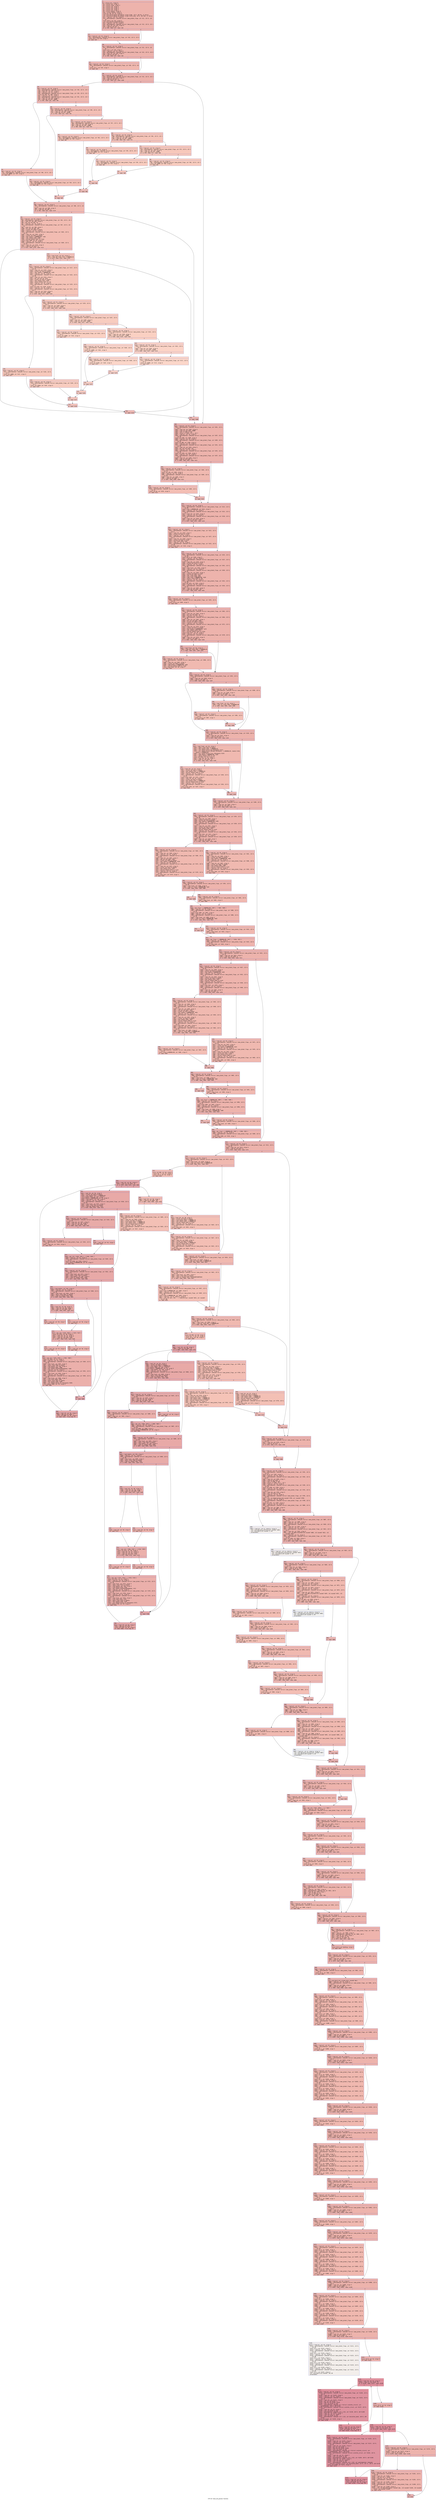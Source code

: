 digraph "CFG for 'lame_init_params' function" {
	label="CFG for 'lame_init_params' function";

	Node0x600003706080 [shape=record,color="#3d50c3ff", style=filled, fillcolor="#d6524470" fontname="Courier",label="{1:\l|  %2 = alloca ptr, align 8\l  %3 = alloca i32, align 4\l  %4 = alloca float, align 4\l  %5 = alloca i32, align 4\l  %6 = alloca i32, align 4\l  %7 = alloca i32, align 4\l  %8 = alloca i32, align 4\l  %9 = alloca double, align 8\l  %10 = alloca double, align 8\l  store ptr %0, ptr %2, align 8\l  call void @llvm.memset.p0.i64(ptr align 8 @bs, i8 0, i64 56, i1 false)\l  call void @llvm.memset.p0.i64(ptr align 8 @l3_side, i8 0, i64 528, i1 false)\l  %11 = load ptr, ptr %2, align 8\l  %12 = getelementptr inbounds %struct.lame_global_flags, ptr %11, i32 0, i32\l... 39\l  store i64 0, ptr %12, align 8\l  call void @InitFormatBitStream()\l  %13 = load ptr, ptr %2, align 8\l  %14 = getelementptr inbounds %struct.lame_global_flags, ptr %13, i32 0, i32 1\l  %15 = load i32, ptr %14, align 8\l  %16 = icmp eq i32 %15, 1\l  br i1 %16, label %17, label %20\l|{<s0>T|<s1>F}}"];
	Node0x600003706080:s0 -> Node0x6000037060d0[tooltip="1 -> 17\nProbability 50.00%" ];
	Node0x600003706080:s1 -> Node0x600003706120[tooltip="1 -> 20\nProbability 50.00%" ];
	Node0x6000037060d0 [shape=record,color="#3d50c3ff", style=filled, fillcolor="#dc5d4a70" fontname="Courier",label="{17:\l|  %18 = load ptr, ptr %2, align 8\l  %19 = getelementptr inbounds %struct.lame_global_flags, ptr %18, i32 0, i32 8\l  store i32 3, ptr %19, align 4\l  br label %20\l}"];
	Node0x6000037060d0 -> Node0x600003706120[tooltip="17 -> 20\nProbability 100.00%" ];
	Node0x600003706120 [shape=record,color="#3d50c3ff", style=filled, fillcolor="#d6524470" fontname="Courier",label="{20:\l|  %21 = load ptr, ptr %2, align 8\l  %22 = getelementptr inbounds %struct.lame_global_flags, ptr %21, i32 0, i32\l... 46\l  store i32 2, ptr %22, align 4\l  %23 = load ptr, ptr %2, align 8\l  %24 = getelementptr inbounds %struct.lame_global_flags, ptr %23, i32 0, i32 8\l  %25 = load i32, ptr %24, align 4\l  %26 = icmp eq i32 %25, 3\l  br i1 %26, label %27, label %30\l|{<s0>T|<s1>F}}"];
	Node0x600003706120:s0 -> Node0x600003706170[tooltip="20 -> 27\nProbability 50.00%" ];
	Node0x600003706120:s1 -> Node0x6000037061c0[tooltip="20 -> 30\nProbability 50.00%" ];
	Node0x600003706170 [shape=record,color="#3d50c3ff", style=filled, fillcolor="#dc5d4a70" fontname="Courier",label="{27:\l|  %28 = load ptr, ptr %2, align 8\l  %29 = getelementptr inbounds %struct.lame_global_flags, ptr %28, i32 0, i32\l... 46\l  store i32 1, ptr %29, align 4\l  br label %30\l}"];
	Node0x600003706170 -> Node0x6000037061c0[tooltip="27 -> 30\nProbability 100.00%" ];
	Node0x6000037061c0 [shape=record,color="#3d50c3ff", style=filled, fillcolor="#d6524470" fontname="Courier",label="{30:\l|  %31 = load ptr, ptr %2, align 8\l  %32 = getelementptr inbounds %struct.lame_global_flags, ptr %31, i32 0, i32 3\l  %33 = load i32, ptr %32, align 8\l  %34 = icmp eq i32 %33, 0\l  br i1 %34, label %35, label %180\l|{<s0>T|<s1>F}}"];
	Node0x6000037061c0:s0 -> Node0x600003706210[tooltip="30 -> 35\nProbability 37.50%" ];
	Node0x6000037061c0:s1 -> Node0x600003706d50[tooltip="30 -> 180\nProbability 62.50%" ];
	Node0x600003706210 [shape=record,color="#3d50c3ff", style=filled, fillcolor="#de614d70" fontname="Courier",label="{35:\l|  %36 = load ptr, ptr %2, align 8\l  %37 = getelementptr inbounds %struct.lame_global_flags, ptr %36, i32 0, i32 2\l  %38 = load i32, ptr %37, align 4\l  %39 = load ptr, ptr %2, align 8\l  %40 = getelementptr inbounds %struct.lame_global_flags, ptr %39, i32 0, i32 3\l  store i32 %38, ptr %40, align 8\l  %41 = load ptr, ptr %2, align 8\l  %42 = getelementptr inbounds %struct.lame_global_flags, ptr %41, i32 0, i32 3\l  %43 = load i32, ptr %42, align 8\l  %44 = icmp sge i32 %43, 48000\l  br i1 %44, label %45, label %48\l|{<s0>T|<s1>F}}"];
	Node0x600003706210:s0 -> Node0x600003706260[tooltip="35 -> 45\nProbability 50.00%" ];
	Node0x600003706210:s1 -> Node0x6000037062b0[tooltip="35 -> 48\nProbability 50.00%" ];
	Node0x600003706260 [shape=record,color="#3d50c3ff", style=filled, fillcolor="#e36c5570" fontname="Courier",label="{45:\l|  %46 = load ptr, ptr %2, align 8\l  %47 = getelementptr inbounds %struct.lame_global_flags, ptr %46, i32 0, i32 3\l  store i32 48000, ptr %47, align 8\l  br label %87\l}"];
	Node0x600003706260 -> Node0x6000037066c0[tooltip="45 -> 87\nProbability 100.00%" ];
	Node0x6000037062b0 [shape=record,color="#3d50c3ff", style=filled, fillcolor="#e36c5570" fontname="Courier",label="{48:\l|  %49 = load ptr, ptr %2, align 8\l  %50 = getelementptr inbounds %struct.lame_global_flags, ptr %49, i32 0, i32 3\l  %51 = load i32, ptr %50, align 8\l  %52 = icmp sge i32 %51, 44100\l  br i1 %52, label %53, label %56\l|{<s0>T|<s1>F}}"];
	Node0x6000037062b0:s0 -> Node0x600003706300[tooltip="48 -> 53\nProbability 50.00%" ];
	Node0x6000037062b0:s1 -> Node0x600003706350[tooltip="48 -> 56\nProbability 50.00%" ];
	Node0x600003706300 [shape=record,color="#3d50c3ff", style=filled, fillcolor="#e5705870" fontname="Courier",label="{53:\l|  %54 = load ptr, ptr %2, align 8\l  %55 = getelementptr inbounds %struct.lame_global_flags, ptr %54, i32 0, i32 3\l  store i32 44100, ptr %55, align 8\l  br label %86\l}"];
	Node0x600003706300 -> Node0x600003706670[tooltip="53 -> 86\nProbability 100.00%" ];
	Node0x600003706350 [shape=record,color="#3d50c3ff", style=filled, fillcolor="#e5705870" fontname="Courier",label="{56:\l|  %57 = load ptr, ptr %2, align 8\l  %58 = getelementptr inbounds %struct.lame_global_flags, ptr %57, i32 0, i32 3\l  %59 = load i32, ptr %58, align 8\l  %60 = icmp sge i32 %59, 32000\l  br i1 %60, label %61, label %64\l|{<s0>T|<s1>F}}"];
	Node0x600003706350:s0 -> Node0x6000037063a0[tooltip="56 -> 61\nProbability 50.00%" ];
	Node0x600003706350:s1 -> Node0x6000037063f0[tooltip="56 -> 64\nProbability 50.00%" ];
	Node0x6000037063a0 [shape=record,color="#3d50c3ff", style=filled, fillcolor="#e97a5f70" fontname="Courier",label="{61:\l|  %62 = load ptr, ptr %2, align 8\l  %63 = getelementptr inbounds %struct.lame_global_flags, ptr %62, i32 0, i32 3\l  store i32 32000, ptr %63, align 8\l  br label %85\l}"];
	Node0x6000037063a0 -> Node0x600003706620[tooltip="61 -> 85\nProbability 100.00%" ];
	Node0x6000037063f0 [shape=record,color="#3d50c3ff", style=filled, fillcolor="#e97a5f70" fontname="Courier",label="{64:\l|  %65 = load ptr, ptr %2, align 8\l  %66 = getelementptr inbounds %struct.lame_global_flags, ptr %65, i32 0, i32 3\l  %67 = load i32, ptr %66, align 8\l  %68 = icmp sge i32 %67, 24000\l  br i1 %68, label %69, label %72\l|{<s0>T|<s1>F}}"];
	Node0x6000037063f0:s0 -> Node0x600003706440[tooltip="64 -> 69\nProbability 50.00%" ];
	Node0x6000037063f0:s1 -> Node0x600003706490[tooltip="64 -> 72\nProbability 50.00%" ];
	Node0x600003706440 [shape=record,color="#3d50c3ff", style=filled, fillcolor="#ed836670" fontname="Courier",label="{69:\l|  %70 = load ptr, ptr %2, align 8\l  %71 = getelementptr inbounds %struct.lame_global_flags, ptr %70, i32 0, i32 3\l  store i32 24000, ptr %71, align 8\l  br label %84\l}"];
	Node0x600003706440 -> Node0x6000037065d0[tooltip="69 -> 84\nProbability 100.00%" ];
	Node0x600003706490 [shape=record,color="#3d50c3ff", style=filled, fillcolor="#ed836670" fontname="Courier",label="{72:\l|  %73 = load ptr, ptr %2, align 8\l  %74 = getelementptr inbounds %struct.lame_global_flags, ptr %73, i32 0, i32 3\l  %75 = load i32, ptr %74, align 8\l  %76 = icmp sge i32 %75, 22050\l  br i1 %76, label %77, label %80\l|{<s0>T|<s1>F}}"];
	Node0x600003706490:s0 -> Node0x6000037064e0[tooltip="72 -> 77\nProbability 50.00%" ];
	Node0x600003706490:s1 -> Node0x600003706530[tooltip="72 -> 80\nProbability 50.00%" ];
	Node0x6000037064e0 [shape=record,color="#3d50c3ff", style=filled, fillcolor="#f08b6e70" fontname="Courier",label="{77:\l|  %78 = load ptr, ptr %2, align 8\l  %79 = getelementptr inbounds %struct.lame_global_flags, ptr %78, i32 0, i32 3\l  store i32 22050, ptr %79, align 8\l  br label %83\l}"];
	Node0x6000037064e0 -> Node0x600003706580[tooltip="77 -> 83\nProbability 100.00%" ];
	Node0x600003706530 [shape=record,color="#3d50c3ff", style=filled, fillcolor="#f08b6e70" fontname="Courier",label="{80:\l|  %81 = load ptr, ptr %2, align 8\l  %82 = getelementptr inbounds %struct.lame_global_flags, ptr %81, i32 0, i32 3\l  store i32 16000, ptr %82, align 8\l  br label %83\l}"];
	Node0x600003706530 -> Node0x600003706580[tooltip="80 -> 83\nProbability 100.00%" ];
	Node0x600003706580 [shape=record,color="#3d50c3ff", style=filled, fillcolor="#ed836670" fontname="Courier",label="{83:\l|  br label %84\l}"];
	Node0x600003706580 -> Node0x6000037065d0[tooltip="83 -> 84\nProbability 100.00%" ];
	Node0x6000037065d0 [shape=record,color="#3d50c3ff", style=filled, fillcolor="#e97a5f70" fontname="Courier",label="{84:\l|  br label %85\l}"];
	Node0x6000037065d0 -> Node0x600003706620[tooltip="84 -> 85\nProbability 100.00%" ];
	Node0x600003706620 [shape=record,color="#3d50c3ff", style=filled, fillcolor="#e5705870" fontname="Courier",label="{85:\l|  br label %86\l}"];
	Node0x600003706620 -> Node0x600003706670[tooltip="85 -> 86\nProbability 100.00%" ];
	Node0x600003706670 [shape=record,color="#3d50c3ff", style=filled, fillcolor="#e36c5570" fontname="Courier",label="{86:\l|  br label %87\l}"];
	Node0x600003706670 -> Node0x6000037066c0[tooltip="86 -> 87\nProbability 100.00%" ];
	Node0x6000037066c0 [shape=record,color="#3d50c3ff", style=filled, fillcolor="#de614d70" fontname="Courier",label="{87:\l|  %88 = load ptr, ptr %2, align 8\l  %89 = getelementptr inbounds %struct.lame_global_flags, ptr %88, i32 0, i32\l... 11\l  %90 = load i32, ptr %89, align 8\l  %91 = icmp sgt i32 %90, 0\l  br i1 %91, label %92, label %179\l|{<s0>T|<s1>F}}"];
	Node0x6000037066c0:s0 -> Node0x600003706710[tooltip="87 -> 92\nProbability 62.50%" ];
	Node0x6000037066c0:s1 -> Node0x600003706d00[tooltip="87 -> 179\nProbability 37.50%" ];
	Node0x600003706710 [shape=record,color="#3d50c3ff", style=filled, fillcolor="#e1675170" fontname="Courier",label="{92:\l|  %93 = load ptr, ptr %2, align 8\l  %94 = getelementptr inbounds %struct.lame_global_flags, ptr %93, i32 0, i32 3\l  %95 = load i32, ptr %94, align 8\l  %96 = mul nsw i32 %95, 16\l  %97 = load ptr, ptr %2, align 8\l  %98 = getelementptr inbounds %struct.lame_global_flags, ptr %97, i32 0, i32\l... 46\l  %99 = load i32, ptr %98, align 4\l  %100 = mul nsw i32 %96, %99\l  %101 = sitofp i32 %100 to double\l  %102 = load ptr, ptr %2, align 8\l  %103 = getelementptr inbounds %struct.lame_global_flags, ptr %102, i32 0,\l... i32 11\l  %104 = load i32, ptr %103, align 8\l  %105 = sitofp i32 %104 to double\l  %106 = fmul double 1.000000e+03, %105\l  %107 = fdiv double %101, %106\l  %108 = fptrunc double %107 to float\l  store float %108, ptr %4, align 4\l  %109 = load ptr, ptr %2, align 8\l  %110 = getelementptr inbounds %struct.lame_global_flags, ptr %109, i32 0,\l... i32 21\l  %111 = load i32, ptr %110, align 8\l  %112 = icmp ne i32 %111, 0\l  br i1 %112, label %178, label %113\l|{<s0>T|<s1>F}}"];
	Node0x600003706710:s0 -> Node0x600003706cb0[tooltip="92 -> 178\nProbability 62.50%" ];
	Node0x600003706710:s1 -> Node0x600003706760[tooltip="92 -> 113\nProbability 37.50%" ];
	Node0x600003706760 [shape=record,color="#3d50c3ff", style=filled, fillcolor="#e8765c70" fontname="Courier",label="{113:\l|  %114 = load float, ptr %4, align 4\l  %115 = fcmp ogt float %114, 1.300000e+01\l  br i1 %115, label %116, label %178\l|{<s0>T|<s1>F}}"];
	Node0x600003706760:s0 -> Node0x6000037067b0[tooltip="113 -> 116\nProbability 50.00%" ];
	Node0x600003706760:s1 -> Node0x600003706cb0[tooltip="113 -> 178\nProbability 50.00%" ];
	Node0x6000037067b0 [shape=record,color="#3d50c3ff", style=filled, fillcolor="#e97a5f70" fontname="Courier",label="{116:\l|  %117 = load ptr, ptr %2, align 8\l  %118 = getelementptr inbounds %struct.lame_global_flags, ptr %117, i32 0,\l... i32 11\l  %119 = load i32, ptr %118, align 8\l  %120 = sitofp i32 %119 to double\l  %121 = fmul double 1.000000e+04, %120\l  %122 = load ptr, ptr %2, align 8\l  %123 = getelementptr inbounds %struct.lame_global_flags, ptr %122, i32 0,\l... i32 46\l  %124 = load i32, ptr %123, align 4\l  %125 = mul nsw i32 16, %124\l  %126 = sitofp i32 %125 to double\l  %127 = fdiv double %121, %126\l  %128 = fptosi double %127 to i32\l  %129 = load ptr, ptr %2, align 8\l  %130 = getelementptr inbounds %struct.lame_global_flags, ptr %129, i32 0,\l... i32 3\l  store i32 %128, ptr %130, align 8\l  %131 = load ptr, ptr %2, align 8\l  %132 = getelementptr inbounds %struct.lame_global_flags, ptr %131, i32 0,\l... i32 3\l  %133 = load i32, ptr %132, align 8\l  %134 = icmp sle i32 %133, 16000\l  br i1 %134, label %135, label %138\l|{<s0>T|<s1>F}}"];
	Node0x6000037067b0:s0 -> Node0x600003706800[tooltip="116 -> 135\nProbability 50.00%" ];
	Node0x6000037067b0:s1 -> Node0x600003706850[tooltip="116 -> 138\nProbability 50.00%" ];
	Node0x600003706800 [shape=record,color="#3d50c3ff", style=filled, fillcolor="#ed836670" fontname="Courier",label="{135:\l|  %136 = load ptr, ptr %2, align 8\l  %137 = getelementptr inbounds %struct.lame_global_flags, ptr %136, i32 0,\l... i32 3\l  store i32 16000, ptr %137, align 8\l  br label %177\l}"];
	Node0x600003706800 -> Node0x600003706c60[tooltip="135 -> 177\nProbability 100.00%" ];
	Node0x600003706850 [shape=record,color="#3d50c3ff", style=filled, fillcolor="#ed836670" fontname="Courier",label="{138:\l|  %139 = load ptr, ptr %2, align 8\l  %140 = getelementptr inbounds %struct.lame_global_flags, ptr %139, i32 0,\l... i32 3\l  %141 = load i32, ptr %140, align 8\l  %142 = icmp sle i32 %141, 22050\l  br i1 %142, label %143, label %146\l|{<s0>T|<s1>F}}"];
	Node0x600003706850:s0 -> Node0x6000037068a0[tooltip="138 -> 143\nProbability 50.00%" ];
	Node0x600003706850:s1 -> Node0x6000037068f0[tooltip="138 -> 146\nProbability 50.00%" ];
	Node0x6000037068a0 [shape=record,color="#3d50c3ff", style=filled, fillcolor="#f08b6e70" fontname="Courier",label="{143:\l|  %144 = load ptr, ptr %2, align 8\l  %145 = getelementptr inbounds %struct.lame_global_flags, ptr %144, i32 0,\l... i32 3\l  store i32 22050, ptr %145, align 8\l  br label %176\l}"];
	Node0x6000037068a0 -> Node0x600003706c10[tooltip="143 -> 176\nProbability 100.00%" ];
	Node0x6000037068f0 [shape=record,color="#3d50c3ff", style=filled, fillcolor="#f08b6e70" fontname="Courier",label="{146:\l|  %147 = load ptr, ptr %2, align 8\l  %148 = getelementptr inbounds %struct.lame_global_flags, ptr %147, i32 0,\l... i32 3\l  %149 = load i32, ptr %148, align 8\l  %150 = icmp sle i32 %149, 24000\l  br i1 %150, label %151, label %154\l|{<s0>T|<s1>F}}"];
	Node0x6000037068f0:s0 -> Node0x600003706940[tooltip="146 -> 151\nProbability 50.00%" ];
	Node0x6000037068f0:s1 -> Node0x600003706990[tooltip="146 -> 154\nProbability 50.00%" ];
	Node0x600003706940 [shape=record,color="#3d50c3ff", style=filled, fillcolor="#f3947570" fontname="Courier",label="{151:\l|  %152 = load ptr, ptr %2, align 8\l  %153 = getelementptr inbounds %struct.lame_global_flags, ptr %152, i32 0,\l... i32 3\l  store i32 24000, ptr %153, align 8\l  br label %175\l}"];
	Node0x600003706940 -> Node0x600003706bc0[tooltip="151 -> 175\nProbability 100.00%" ];
	Node0x600003706990 [shape=record,color="#3d50c3ff", style=filled, fillcolor="#f3947570" fontname="Courier",label="{154:\l|  %155 = load ptr, ptr %2, align 8\l  %156 = getelementptr inbounds %struct.lame_global_flags, ptr %155, i32 0,\l... i32 3\l  %157 = load i32, ptr %156, align 8\l  %158 = icmp sle i32 %157, 32000\l  br i1 %158, label %159, label %162\l|{<s0>T|<s1>F}}"];
	Node0x600003706990:s0 -> Node0x6000037069e0[tooltip="154 -> 159\nProbability 50.00%" ];
	Node0x600003706990:s1 -> Node0x600003706a30[tooltip="154 -> 162\nProbability 50.00%" ];
	Node0x6000037069e0 [shape=record,color="#3d50c3ff", style=filled, fillcolor="#f59c7d70" fontname="Courier",label="{159:\l|  %160 = load ptr, ptr %2, align 8\l  %161 = getelementptr inbounds %struct.lame_global_flags, ptr %160, i32 0,\l... i32 3\l  store i32 32000, ptr %161, align 8\l  br label %174\l}"];
	Node0x6000037069e0 -> Node0x600003706b70[tooltip="159 -> 174\nProbability 100.00%" ];
	Node0x600003706a30 [shape=record,color="#3d50c3ff", style=filled, fillcolor="#f59c7d70" fontname="Courier",label="{162:\l|  %163 = load ptr, ptr %2, align 8\l  %164 = getelementptr inbounds %struct.lame_global_flags, ptr %163, i32 0,\l... i32 3\l  %165 = load i32, ptr %164, align 8\l  %166 = icmp sle i32 %165, 44100\l  br i1 %166, label %167, label %170\l|{<s0>T|<s1>F}}"];
	Node0x600003706a30:s0 -> Node0x600003706a80[tooltip="162 -> 167\nProbability 50.00%" ];
	Node0x600003706a30:s1 -> Node0x600003706ad0[tooltip="162 -> 170\nProbability 50.00%" ];
	Node0x600003706a80 [shape=record,color="#3d50c3ff", style=filled, fillcolor="#f6a38570" fontname="Courier",label="{167:\l|  %168 = load ptr, ptr %2, align 8\l  %169 = getelementptr inbounds %struct.lame_global_flags, ptr %168, i32 0,\l... i32 3\l  store i32 44100, ptr %169, align 8\l  br label %173\l}"];
	Node0x600003706a80 -> Node0x600003706b20[tooltip="167 -> 173\nProbability 100.00%" ];
	Node0x600003706ad0 [shape=record,color="#3d50c3ff", style=filled, fillcolor="#f6a38570" fontname="Courier",label="{170:\l|  %171 = load ptr, ptr %2, align 8\l  %172 = getelementptr inbounds %struct.lame_global_flags, ptr %171, i32 0,\l... i32 3\l  store i32 48000, ptr %172, align 8\l  br label %173\l}"];
	Node0x600003706ad0 -> Node0x600003706b20[tooltip="170 -> 173\nProbability 100.00%" ];
	Node0x600003706b20 [shape=record,color="#3d50c3ff", style=filled, fillcolor="#f59c7d70" fontname="Courier",label="{173:\l|  br label %174\l}"];
	Node0x600003706b20 -> Node0x600003706b70[tooltip="173 -> 174\nProbability 100.00%" ];
	Node0x600003706b70 [shape=record,color="#3d50c3ff", style=filled, fillcolor="#f3947570" fontname="Courier",label="{174:\l|  br label %175\l}"];
	Node0x600003706b70 -> Node0x600003706bc0[tooltip="174 -> 175\nProbability 100.00%" ];
	Node0x600003706bc0 [shape=record,color="#3d50c3ff", style=filled, fillcolor="#f08b6e70" fontname="Courier",label="{175:\l|  br label %176\l}"];
	Node0x600003706bc0 -> Node0x600003706c10[tooltip="175 -> 176\nProbability 100.00%" ];
	Node0x600003706c10 [shape=record,color="#3d50c3ff", style=filled, fillcolor="#ed836670" fontname="Courier",label="{176:\l|  br label %177\l}"];
	Node0x600003706c10 -> Node0x600003706c60[tooltip="176 -> 177\nProbability 100.00%" ];
	Node0x600003706c60 [shape=record,color="#3d50c3ff", style=filled, fillcolor="#e97a5f70" fontname="Courier",label="{177:\l|  br label %178\l}"];
	Node0x600003706c60 -> Node0x600003706cb0[tooltip="177 -> 178\nProbability 100.00%" ];
	Node0x600003706cb0 [shape=record,color="#3d50c3ff", style=filled, fillcolor="#e1675170" fontname="Courier",label="{178:\l|  br label %179\l}"];
	Node0x600003706cb0 -> Node0x600003706d00[tooltip="178 -> 179\nProbability 100.00%" ];
	Node0x600003706d00 [shape=record,color="#3d50c3ff", style=filled, fillcolor="#de614d70" fontname="Courier",label="{179:\l|  br label %180\l}"];
	Node0x600003706d00 -> Node0x600003706d50[tooltip="179 -> 180\nProbability 100.00%" ];
	Node0x600003706d50 [shape=record,color="#3d50c3ff", style=filled, fillcolor="#d6524470" fontname="Courier",label="{180:\l|  %181 = load ptr, ptr %2, align 8\l  %182 = getelementptr inbounds %struct.lame_global_flags, ptr %181, i32 0,\l... i32 3\l  %183 = load i32, ptr %182, align 8\l  %184 = icmp sle i32 %183, 24000\l  %185 = zext i1 %184 to i64\l  %186 = select i1 %184, i32 1, i32 2\l  %187 = load ptr, ptr %2, align 8\l  %188 = getelementptr inbounds %struct.lame_global_flags, ptr %187, i32 0,\l... i32 45\l  store i32 %186, ptr %188, align 8\l  %189 = load ptr, ptr %2, align 8\l  %190 = getelementptr inbounds %struct.lame_global_flags, ptr %189, i32 0,\l... i32 41\l  store i32 800, ptr %190, align 8\l  %191 = load ptr, ptr %2, align 8\l  %192 = getelementptr inbounds %struct.lame_global_flags, ptr %191, i32 0,\l... i32 45\l  %193 = load i32, ptr %192, align 8\l  %194 = mul nsw i32 %193, 576\l  %195 = load ptr, ptr %2, align 8\l  %196 = getelementptr inbounds %struct.lame_global_flags, ptr %195, i32 0,\l... i32 42\l  store i32 %194, ptr %196, align 4\l  %197 = load ptr, ptr %2, align 8\l  %198 = getelementptr inbounds %struct.lame_global_flags, ptr %197, i32 0,\l... i32 11\l  %199 = load i32, ptr %198, align 8\l  %200 = icmp eq i32 %199, 0\l  br i1 %200, label %201, label %212\l|{<s0>T|<s1>F}}"];
	Node0x600003706d50:s0 -> Node0x600003706da0[tooltip="180 -> 201\nProbability 37.50%" ];
	Node0x600003706d50:s1 -> Node0x600003706e90[tooltip="180 -> 212\nProbability 62.50%" ];
	Node0x600003706da0 [shape=record,color="#3d50c3ff", style=filled, fillcolor="#de614d70" fontname="Courier",label="{201:\l|  %202 = load ptr, ptr %2, align 8\l  %203 = getelementptr inbounds %struct.lame_global_flags, ptr %202, i32 0,\l... i32 11\l  store i32 128, ptr %203, align 8\l  %204 = load ptr, ptr %2, align 8\l  %205 = getelementptr inbounds %struct.lame_global_flags, ptr %204, i32 0,\l... i32 45\l  %206 = load i32, ptr %205, align 8\l  %207 = icmp eq i32 %206, 1\l  br i1 %207, label %208, label %211\l|{<s0>T|<s1>F}}"];
	Node0x600003706da0:s0 -> Node0x600003706df0[tooltip="201 -> 208\nProbability 50.00%" ];
	Node0x600003706da0:s1 -> Node0x600003706e40[tooltip="201 -> 211\nProbability 50.00%" ];
	Node0x600003706df0 [shape=record,color="#3d50c3ff", style=filled, fillcolor="#e36c5570" fontname="Courier",label="{208:\l|  %209 = load ptr, ptr %2, align 8\l  %210 = getelementptr inbounds %struct.lame_global_flags, ptr %209, i32 0,\l... i32 11\l  store i32 64, ptr %210, align 8\l  br label %211\l}"];
	Node0x600003706df0 -> Node0x600003706e40[tooltip="208 -> 211\nProbability 100.00%" ];
	Node0x600003706e40 [shape=record,color="#3d50c3ff", style=filled, fillcolor="#de614d70" fontname="Courier",label="{211:\l|  br label %212\l}"];
	Node0x600003706e40 -> Node0x600003706e90[tooltip="211 -> 212\nProbability 100.00%" ];
	Node0x600003706e90 [shape=record,color="#3d50c3ff", style=filled, fillcolor="#d6524470" fontname="Courier",label="{212:\l|  %213 = load ptr, ptr %2, align 8\l  %214 = getelementptr inbounds %struct.lame_global_flags, ptr %213, i32 0,\l... i32 49\l  store float 1.000000e+00, ptr %214, align 8\l  %215 = load ptr, ptr %2, align 8\l  %216 = getelementptr inbounds %struct.lame_global_flags, ptr %215, i32 0,\l... i32 3\l  %217 = load i32, ptr %216, align 8\l  %218 = load ptr, ptr %2, align 8\l  %219 = getelementptr inbounds %struct.lame_global_flags, ptr %218, i32 0,\l... i32 2\l  %220 = load i32, ptr %219, align 4\l  %221 = icmp ne i32 %217, %220\l  br i1 %221, label %222, label %234\l|{<s0>T|<s1>F}}"];
	Node0x600003706e90:s0 -> Node0x600003706ee0[tooltip="212 -> 222\nProbability 50.00%" ];
	Node0x600003706e90:s1 -> Node0x600003706f30[tooltip="212 -> 234\nProbability 50.00%" ];
	Node0x600003706ee0 [shape=record,color="#3d50c3ff", style=filled, fillcolor="#dc5d4a70" fontname="Courier",label="{222:\l|  %223 = load ptr, ptr %2, align 8\l  %224 = getelementptr inbounds %struct.lame_global_flags, ptr %223, i32 0,\l... i32 2\l  %225 = load i32, ptr %224, align 4\l  %226 = sitofp i32 %225 to float\l  %227 = load ptr, ptr %2, align 8\l  %228 = getelementptr inbounds %struct.lame_global_flags, ptr %227, i32 0,\l... i32 3\l  %229 = load i32, ptr %228, align 8\l  %230 = sitofp i32 %229 to float\l  %231 = fdiv float %226, %230\l  %232 = load ptr, ptr %2, align 8\l  %233 = getelementptr inbounds %struct.lame_global_flags, ptr %232, i32 0,\l... i32 49\l  store float %231, ptr %233, align 8\l  br label %234\l}"];
	Node0x600003706ee0 -> Node0x600003706f30[tooltip="222 -> 234\nProbability 100.00%" ];
	Node0x600003706f30 [shape=record,color="#3d50c3ff", style=filled, fillcolor="#d6524470" fontname="Courier",label="{234:\l|  %235 = load ptr, ptr %2, align 8\l  %236 = getelementptr inbounds %struct.lame_global_flags, ptr %235, i32 0,\l... i32 40\l  store i64 0, ptr %236, align 8\l  %237 = load ptr, ptr %2, align 8\l  %238 = getelementptr inbounds %struct.lame_global_flags, ptr %237, i32 0,\l... i32 0\l  %239 = load i64, ptr %238, align 8\l  %240 = uitofp i64 %239 to float\l  %241 = load ptr, ptr %2, align 8\l  %242 = getelementptr inbounds %struct.lame_global_flags, ptr %241, i32 0,\l... i32 49\l  %243 = load float, ptr %242, align 8\l  %244 = load ptr, ptr %2, align 8\l  %245 = getelementptr inbounds %struct.lame_global_flags, ptr %244, i32 0,\l... i32 42\l  %246 = load i32, ptr %245, align 4\l  %247 = sitofp i32 %246 to float\l  %248 = fmul float %243, %247\l  %249 = fdiv float %240, %248\l  %250 = fadd float 2.000000e+00, %249\l  %251 = fptosi float %250 to i64\l  %252 = load ptr, ptr %2, align 8\l  %253 = getelementptr inbounds %struct.lame_global_flags, ptr %252, i32 0,\l... i32 40\l  store i64 %251, ptr %253, align 8\l  %254 = load ptr, ptr %2, align 8\l  %255 = getelementptr inbounds %struct.lame_global_flags, ptr %254, i32 0,\l... i32 11\l  %256 = load i32, ptr %255, align 8\l  %257 = icmp sge i32 %256, 320\l  br i1 %257, label %258, label %261\l|{<s0>T|<s1>F}}"];
	Node0x600003706f30:s0 -> Node0x600003706f80[tooltip="234 -> 258\nProbability 50.00%" ];
	Node0x600003706f30:s1 -> Node0x600003706fd0[tooltip="234 -> 261\nProbability 50.00%" ];
	Node0x600003706f80 [shape=record,color="#3d50c3ff", style=filled, fillcolor="#dc5d4a70" fontname="Courier",label="{258:\l|  %259 = load ptr, ptr %2, align 8\l  %260 = getelementptr inbounds %struct.lame_global_flags, ptr %259, i32 0,\l... i32 21\l  store i32 0, ptr %260, align 8\l  br label %261\l}"];
	Node0x600003706f80 -> Node0x600003706fd0[tooltip="258 -> 261\nProbability 100.00%" ];
	Node0x600003706fd0 [shape=record,color="#3d50c3ff", style=filled, fillcolor="#d6524470" fontname="Courier",label="{261:\l|  %262 = load ptr, ptr %2, align 8\l  %263 = getelementptr inbounds %struct.lame_global_flags, ptr %262, i32 0,\l... i32 3\l  %264 = load i32, ptr %263, align 8\l  %265 = mul nsw i32 %264, 16\l  %266 = load ptr, ptr %2, align 8\l  %267 = getelementptr inbounds %struct.lame_global_flags, ptr %266, i32 0,\l... i32 46\l  %268 = load i32, ptr %267, align 4\l  %269 = mul nsw i32 %265, %268\l  %270 = sitofp i32 %269 to double\l  %271 = load ptr, ptr %2, align 8\l  %272 = getelementptr inbounds %struct.lame_global_flags, ptr %271, i32 0,\l... i32 11\l  %273 = load i32, ptr %272, align 8\l  %274 = sitofp i32 %273 to double\l  %275 = fmul double 1.000000e+03, %274\l  %276 = fdiv double %270, %275\l  %277 = fptrunc double %276 to float\l  store float %277, ptr %4, align 4\l  %278 = load ptr, ptr %2, align 8\l  %279 = getelementptr inbounds %struct.lame_global_flags, ptr %278, i32 0,\l... i32 21\l  %280 = load i32, ptr %279, align 8\l  %281 = icmp ne i32 %280, 0\l  br i1 %281, label %282, label %292\l|{<s0>T|<s1>F}}"];
	Node0x600003706fd0:s0 -> Node0x600003707020[tooltip="261 -> 282\nProbability 62.50%" ];
	Node0x600003706fd0:s1 -> Node0x6000037070c0[tooltip="261 -> 292\nProbability 37.50%" ];
	Node0x600003707020 [shape=record,color="#3d50c3ff", style=filled, fillcolor="#d8564670" fontname="Courier",label="{282:\l|  %283 = load float, ptr %4, align 4\l  %284 = fcmp ogt float %283, 1.100000e+01\l  br i1 %284, label %285, label %292\l|{<s0>T|<s1>F}}"];
	Node0x600003707020:s0 -> Node0x600003707070[tooltip="282 -> 285\nProbability 50.00%" ];
	Node0x600003707020:s1 -> Node0x6000037070c0[tooltip="282 -> 292\nProbability 50.00%" ];
	Node0x600003707070 [shape=record,color="#3d50c3ff", style=filled, fillcolor="#de614d70" fontname="Courier",label="{285:\l|  %286 = load ptr, ptr %2, align 8\l  %287 = getelementptr inbounds %struct.lame_global_flags, ptr %286, i32 0,\l... i32 22\l  %288 = load i32, ptr %287, align 4\l  %289 = sitofp i32 %288 to double\l  %290 = fadd double 4.400000e+00, %289\l  %291 = fptrunc double %290 to float\l  store float %291, ptr %4, align 4\l  br label %292\l}"];
	Node0x600003707070 -> Node0x6000037070c0[tooltip="285 -> 292\nProbability 100.00%" ];
	Node0x6000037070c0 [shape=record,color="#3d50c3ff", style=filled, fillcolor="#d6524470" fontname="Courier",label="{292:\l|  %293 = load ptr, ptr %2, align 8\l  %294 = getelementptr inbounds %struct.lame_global_flags, ptr %293, i32 0,\l... i32 9\l  %295 = load i32, ptr %294, align 8\l  %296 = icmp ne i32 %295, 0\l  br i1 %296, label %309, label %297\l|{<s0>T|<s1>F}}"];
	Node0x6000037070c0:s0 -> Node0x600003707250[tooltip="292 -> 309\nProbability 62.50%" ];
	Node0x6000037070c0:s1 -> Node0x600003707110[tooltip="292 -> 297\nProbability 37.50%" ];
	Node0x600003707110 [shape=record,color="#3d50c3ff", style=filled, fillcolor="#de614d70" fontname="Courier",label="{297:\l|  %298 = load ptr, ptr %2, align 8\l  %299 = getelementptr inbounds %struct.lame_global_flags, ptr %298, i32 0,\l... i32 8\l  %300 = load i32, ptr %299, align 4\l  %301 = icmp ne i32 %300, 3\l  br i1 %301, label %302, label %309\l|{<s0>T|<s1>F}}"];
	Node0x600003707110:s0 -> Node0x600003707160[tooltip="297 -> 302\nProbability 50.00%" ];
	Node0x600003707110:s1 -> Node0x600003707250[tooltip="297 -> 309\nProbability 50.00%" ];
	Node0x600003707160 [shape=record,color="#3d50c3ff", style=filled, fillcolor="#e36c5570" fontname="Courier",label="{302:\l|  %303 = load float, ptr %4, align 4\l  %304 = fcmp olt float %303, 9.000000e+00\l  br i1 %304, label %305, label %308\l|{<s0>T|<s1>F}}"];
	Node0x600003707160:s0 -> Node0x6000037071b0[tooltip="302 -> 305\nProbability 50.00%" ];
	Node0x600003707160:s1 -> Node0x600003707200[tooltip="302 -> 308\nProbability 50.00%" ];
	Node0x6000037071b0 [shape=record,color="#3d50c3ff", style=filled, fillcolor="#e5705870" fontname="Courier",label="{305:\l|  %306 = load ptr, ptr %2, align 8\l  %307 = getelementptr inbounds %struct.lame_global_flags, ptr %306, i32 0,\l... i32 8\l  store i32 0, ptr %307, align 4\l  br label %308\l}"];
	Node0x6000037071b0 -> Node0x600003707200[tooltip="305 -> 308\nProbability 100.00%" ];
	Node0x600003707200 [shape=record,color="#3d50c3ff", style=filled, fillcolor="#e36c5570" fontname="Courier",label="{308:\l|  br label %309\l}"];
	Node0x600003707200 -> Node0x600003707250[tooltip="308 -> 309\nProbability 100.00%" ];
	Node0x600003707250 [shape=record,color="#3d50c3ff", style=filled, fillcolor="#d6524470" fontname="Courier",label="{309:\l|  %310 = load ptr, ptr %2, align 8\l  %311 = getelementptr inbounds %struct.lame_global_flags, ptr %310, i32 0,\l... i32 25\l  %312 = load i32, ptr %311, align 8\l  %313 = icmp eq i32 %312, 0\l  br i1 %313, label %314, label %339\l|{<s0>T|<s1>F}}"];
	Node0x600003707250:s0 -> Node0x6000037072a0[tooltip="309 -> 314\nProbability 37.50%" ];
	Node0x600003707250:s1 -> Node0x600003707390[tooltip="309 -> 339\nProbability 62.50%" ];
	Node0x6000037072a0 [shape=record,color="#3d50c3ff", style=filled, fillcolor="#de614d70" fontname="Courier",label="{314:\l|  %315 = load float, ptr %4, align 4\l  %316 = fpext float %315 to double\l  %317 = fdiv double %316, 1.600000e+01\l  %318 = call double @llvm.log.f64(double %317)\l  %319 = call double @llvm.fmuladd.f64(double -1.800000e+01, double %318,\l... double 1.450000e+01)\l  %320 = call double @llvm.floor.f64(double %319)\l  %321 = fadd double 1.000000e+00, %320\l  %322 = fptosi double %321 to i32\l  store i32 %322, ptr %5, align 4\l  %323 = load i32, ptr %5, align 4\l  %324 = icmp slt i32 %323, 31\l  br i1 %324, label %325, label %338\l|{<s0>T|<s1>F}}"];
	Node0x6000037072a0:s0 -> Node0x6000037072f0[tooltip="314 -> 325\nProbability 50.00%" ];
	Node0x6000037072a0:s1 -> Node0x600003707340[tooltip="314 -> 338\nProbability 50.00%" ];
	Node0x6000037072f0 [shape=record,color="#3d50c3ff", style=filled, fillcolor="#e36c5570" fontname="Courier",label="{325:\l|  %326 = load i32, ptr %5, align 4\l  %327 = sitofp i32 %326 to double\l  %328 = fdiv double %327, 3.100000e+01\l  %329 = fptrunc double %328 to float\l  %330 = load ptr, ptr %2, align 8\l  %331 = getelementptr inbounds %struct.lame_global_flags, ptr %330, i32 0,\l... i32 53\l  store float %329, ptr %331, align 8\l  %332 = load i32, ptr %5, align 4\l  %333 = sitofp i32 %332 to double\l  %334 = fdiv double %333, 3.100000e+01\l  %335 = fptrunc double %334 to float\l  %336 = load ptr, ptr %2, align 8\l  %337 = getelementptr inbounds %struct.lame_global_flags, ptr %336, i32 0,\l... i32 54\l  store float %335, ptr %337, align 4\l  br label %338\l}"];
	Node0x6000037072f0 -> Node0x600003707340[tooltip="325 -> 338\nProbability 100.00%" ];
	Node0x600003707340 [shape=record,color="#3d50c3ff", style=filled, fillcolor="#de614d70" fontname="Courier",label="{338:\l|  br label %339\l}"];
	Node0x600003707340 -> Node0x600003707390[tooltip="338 -> 339\nProbability 100.00%" ];
	Node0x600003707390 [shape=record,color="#3d50c3ff", style=filled, fillcolor="#d6524470" fontname="Courier",label="{339:\l|  %340 = load ptr, ptr %2, align 8\l  %341 = getelementptr inbounds %struct.lame_global_flags, ptr %340, i32 0,\l... i32 26\l  %342 = load i32, ptr %341, align 4\l  %343 = icmp sgt i32 %342, 0\l  br i1 %343, label %344, label %421\l|{<s0>T|<s1>F}}"];
	Node0x600003707390:s0 -> Node0x6000037073e0[tooltip="339 -> 344\nProbability 62.50%" ];
	Node0x600003707390:s1 -> Node0x600003707700[tooltip="339 -> 421\nProbability 37.50%" ];
	Node0x6000037073e0 [shape=record,color="#3d50c3ff", style=filled, fillcolor="#d8564670" fontname="Courier",label="{344:\l|  %345 = load ptr, ptr %2, align 8\l  %346 = getelementptr inbounds %struct.lame_global_flags, ptr %345, i32 0,\l... i32 26\l  %347 = load i32, ptr %346, align 4\l  %348 = sitofp i32 %347 to double\l  %349 = fmul double 2.000000e+00, %348\l  %350 = load ptr, ptr %2, align 8\l  %351 = getelementptr inbounds %struct.lame_global_flags, ptr %350, i32 0,\l... i32 3\l  %352 = load i32, ptr %351, align 8\l  %353 = sitofp i32 %352 to double\l  %354 = fdiv double %349, %353\l  %355 = fptrunc double %354 to float\l  %356 = load ptr, ptr %2, align 8\l  %357 = getelementptr inbounds %struct.lame_global_flags, ptr %356, i32 0,\l... i32 55\l  store float %355, ptr %357, align 8\l  %358 = load ptr, ptr %2, align 8\l  %359 = getelementptr inbounds %struct.lame_global_flags, ptr %358, i32 0,\l... i32 28\l  %360 = load i32, ptr %359, align 4\l  %361 = icmp sge i32 %360, 0\l  br i1 %361, label %362, label %380\l|{<s0>T|<s1>F}}"];
	Node0x6000037073e0:s0 -> Node0x600003707430[tooltip="344 -> 362\nProbability 50.00%" ];
	Node0x6000037073e0:s1 -> Node0x600003707480[tooltip="344 -> 380\nProbability 50.00%" ];
	Node0x600003707430 [shape=record,color="#3d50c3ff", style=filled, fillcolor="#de614d70" fontname="Courier",label="{362:\l|  %363 = load ptr, ptr %2, align 8\l  %364 = getelementptr inbounds %struct.lame_global_flags, ptr %363, i32 0,\l... i32 26\l  %365 = load i32, ptr %364, align 4\l  %366 = load ptr, ptr %2, align 8\l  %367 = getelementptr inbounds %struct.lame_global_flags, ptr %366, i32 0,\l... i32 28\l  %368 = load i32, ptr %367, align 4\l  %369 = add nsw i32 %365, %368\l  %370 = sitofp i32 %369 to double\l  %371 = fmul double 2.000000e+00, %370\l  %372 = load ptr, ptr %2, align 8\l  %373 = getelementptr inbounds %struct.lame_global_flags, ptr %372, i32 0,\l... i32 3\l  %374 = load i32, ptr %373, align 8\l  %375 = sitofp i32 %374 to double\l  %376 = fdiv double %371, %375\l  %377 = fptrunc double %376 to float\l  %378 = load ptr, ptr %2, align 8\l  %379 = getelementptr inbounds %struct.lame_global_flags, ptr %378, i32 0,\l... i32 56\l  store float %377, ptr %379, align 4\l  br label %394\l}"];
	Node0x600003707430 -> Node0x6000037074d0[tooltip="362 -> 394\nProbability 100.00%" ];
	Node0x600003707480 [shape=record,color="#3d50c3ff", style=filled, fillcolor="#de614d70" fontname="Courier",label="{380:\l|  %381 = load ptr, ptr %2, align 8\l  %382 = getelementptr inbounds %struct.lame_global_flags, ptr %381, i32 0,\l... i32 26\l  %383 = load i32, ptr %382, align 4\l  %384 = sitofp i32 %383 to double\l  %385 = fmul double 2.000000e+00, %384\l  %386 = load ptr, ptr %2, align 8\l  %387 = getelementptr inbounds %struct.lame_global_flags, ptr %386, i32 0,\l... i32 3\l  %388 = load i32, ptr %387, align 8\l  %389 = sitofp i32 %388 to double\l  %390 = fdiv double %385, %389\l  %391 = fptrunc double %390 to float\l  %392 = load ptr, ptr %2, align 8\l  %393 = getelementptr inbounds %struct.lame_global_flags, ptr %392, i32 0,\l... i32 56\l  store float %391, ptr %393, align 4\l  br label %394\l}"];
	Node0x600003707480 -> Node0x6000037074d0[tooltip="380 -> 394\nProbability 100.00%" ];
	Node0x6000037074d0 [shape=record,color="#3d50c3ff", style=filled, fillcolor="#d8564670" fontname="Courier",label="{394:\l|  %395 = load ptr, ptr %2, align 8\l  %396 = getelementptr inbounds %struct.lame_global_flags, ptr %395, i32 0,\l... i32 55\l  %397 = load float, ptr %396, align 8\l  %398 = fcmp olt float 1.000000e+00, %397\l  br i1 %398, label %399, label %400\l|{<s0>T|<s1>F}}"];
	Node0x6000037074d0:s0 -> Node0x600003707520[tooltip="394 -> 399\nProbability 50.00%" ];
	Node0x6000037074d0:s1 -> Node0x600003707570[tooltip="394 -> 400\nProbability 50.00%" ];
	Node0x600003707520 [shape=record,color="#3d50c3ff", style=filled, fillcolor="#de614d70" fontname="Courier",label="{399:\l|  br label %404\l}"];
	Node0x600003707520 -> Node0x6000037075c0[tooltip="399 -> 404\nProbability 100.00%" ];
	Node0x600003707570 [shape=record,color="#3d50c3ff", style=filled, fillcolor="#de614d70" fontname="Courier",label="{400:\l|  %401 = load ptr, ptr %2, align 8\l  %402 = getelementptr inbounds %struct.lame_global_flags, ptr %401, i32 0,\l... i32 55\l  %403 = load float, ptr %402, align 8\l  br label %404\l}"];
	Node0x600003707570 -> Node0x6000037075c0[tooltip="400 -> 404\nProbability 100.00%" ];
	Node0x6000037075c0 [shape=record,color="#3d50c3ff", style=filled, fillcolor="#d8564670" fontname="Courier",label="{404:\l|  %405 = phi float [ 1.000000e+00, %399 ], [ %403, %400 ]\l  %406 = load ptr, ptr %2, align 8\l  %407 = getelementptr inbounds %struct.lame_global_flags, ptr %406, i32 0,\l... i32 55\l  store float %405, ptr %407, align 8\l  %408 = load ptr, ptr %2, align 8\l  %409 = getelementptr inbounds %struct.lame_global_flags, ptr %408, i32 0,\l... i32 56\l  %410 = load float, ptr %409, align 4\l  %411 = fcmp olt float 1.000000e+00, %410\l  br i1 %411, label %412, label %413\l|{<s0>T|<s1>F}}"];
	Node0x6000037075c0:s0 -> Node0x600003707610[tooltip="404 -> 412\nProbability 50.00%" ];
	Node0x6000037075c0:s1 -> Node0x600003707660[tooltip="404 -> 413\nProbability 50.00%" ];
	Node0x600003707610 [shape=record,color="#3d50c3ff", style=filled, fillcolor="#de614d70" fontname="Courier",label="{412:\l|  br label %417\l}"];
	Node0x600003707610 -> Node0x6000037076b0[tooltip="412 -> 417\nProbability 100.00%" ];
	Node0x600003707660 [shape=record,color="#3d50c3ff", style=filled, fillcolor="#de614d70" fontname="Courier",label="{413:\l|  %414 = load ptr, ptr %2, align 8\l  %415 = getelementptr inbounds %struct.lame_global_flags, ptr %414, i32 0,\l... i32 56\l  %416 = load float, ptr %415, align 4\l  br label %417\l}"];
	Node0x600003707660 -> Node0x6000037076b0[tooltip="413 -> 417\nProbability 100.00%" ];
	Node0x6000037076b0 [shape=record,color="#3d50c3ff", style=filled, fillcolor="#d8564670" fontname="Courier",label="{417:\l|  %418 = phi float [ 1.000000e+00, %412 ], [ %416, %413 ]\l  %419 = load ptr, ptr %2, align 8\l  %420 = getelementptr inbounds %struct.lame_global_flags, ptr %419, i32 0,\l... i32 56\l  store float %418, ptr %420, align 4\l  br label %421\l}"];
	Node0x6000037076b0 -> Node0x600003707700[tooltip="417 -> 421\nProbability 100.00%" ];
	Node0x600003707700 [shape=record,color="#3d50c3ff", style=filled, fillcolor="#d6524470" fontname="Courier",label="{421:\l|  %422 = load ptr, ptr %2, align 8\l  %423 = getelementptr inbounds %struct.lame_global_flags, ptr %422, i32 0,\l... i32 25\l  %424 = load i32, ptr %423, align 8\l  %425 = icmp sgt i32 %424, 0\l  br i1 %425, label %426, label %511\l|{<s0>T|<s1>F}}"];
	Node0x600003707700:s0 -> Node0x600003707750[tooltip="421 -> 426\nProbability 62.50%" ];
	Node0x600003707700:s1 -> Node0x600003707b10[tooltip="421 -> 511\nProbability 37.50%" ];
	Node0x600003707750 [shape=record,color="#3d50c3ff", style=filled, fillcolor="#d8564670" fontname="Courier",label="{426:\l|  %427 = load ptr, ptr %2, align 8\l  %428 = getelementptr inbounds %struct.lame_global_flags, ptr %427, i32 0,\l... i32 25\l  %429 = load i32, ptr %428, align 8\l  %430 = sitofp i32 %429 to double\l  %431 = fmul double 2.000000e+00, %430\l  %432 = load ptr, ptr %2, align 8\l  %433 = getelementptr inbounds %struct.lame_global_flags, ptr %432, i32 0,\l... i32 3\l  %434 = load i32, ptr %433, align 8\l  %435 = sitofp i32 %434 to double\l  %436 = fdiv double %431, %435\l  %437 = fptrunc double %436 to float\l  %438 = load ptr, ptr %2, align 8\l  %439 = getelementptr inbounds %struct.lame_global_flags, ptr %438, i32 0,\l... i32 54\l  store float %437, ptr %439, align 4\l  %440 = load ptr, ptr %2, align 8\l  %441 = getelementptr inbounds %struct.lame_global_flags, ptr %440, i32 0,\l... i32 27\l  %442 = load i32, ptr %441, align 8\l  %443 = icmp sge i32 %442, 0\l  br i1 %443, label %444, label %470\l|{<s0>T|<s1>F}}"];
	Node0x600003707750:s0 -> Node0x6000037077a0[tooltip="426 -> 444\nProbability 50.00%" ];
	Node0x600003707750:s1 -> Node0x600003707890[tooltip="426 -> 470\nProbability 50.00%" ];
	Node0x6000037077a0 [shape=record,color="#3d50c3ff", style=filled, fillcolor="#de614d70" fontname="Courier",label="{444:\l|  %445 = load ptr, ptr %2, align 8\l  %446 = getelementptr inbounds %struct.lame_global_flags, ptr %445, i32 0,\l... i32 25\l  %447 = load i32, ptr %446, align 8\l  %448 = load ptr, ptr %2, align 8\l  %449 = getelementptr inbounds %struct.lame_global_flags, ptr %448, i32 0,\l... i32 27\l  %450 = load i32, ptr %449, align 8\l  %451 = sub nsw i32 %447, %450\l  %452 = sitofp i32 %451 to double\l  %453 = fmul double 2.000000e+00, %452\l  %454 = load ptr, ptr %2, align 8\l  %455 = getelementptr inbounds %struct.lame_global_flags, ptr %454, i32 0,\l... i32 3\l  %456 = load i32, ptr %455, align 8\l  %457 = sitofp i32 %456 to double\l  %458 = fdiv double %453, %457\l  %459 = fptrunc double %458 to float\l  %460 = load ptr, ptr %2, align 8\l  %461 = getelementptr inbounds %struct.lame_global_flags, ptr %460, i32 0,\l... i32 53\l  store float %459, ptr %461, align 8\l  %462 = load ptr, ptr %2, align 8\l  %463 = getelementptr inbounds %struct.lame_global_flags, ptr %462, i32 0,\l... i32 53\l  %464 = load float, ptr %463, align 8\l  %465 = fcmp olt float %464, 0.000000e+00\l  br i1 %465, label %466, label %469\l|{<s0>T|<s1>F}}"];
	Node0x6000037077a0:s0 -> Node0x6000037077f0[tooltip="444 -> 466\nProbability 50.00%" ];
	Node0x6000037077a0:s1 -> Node0x600003707840[tooltip="444 -> 469\nProbability 50.00%" ];
	Node0x6000037077f0 [shape=record,color="#3d50c3ff", style=filled, fillcolor="#e36c5570" fontname="Courier",label="{466:\l|  %467 = load ptr, ptr %2, align 8\l  %468 = getelementptr inbounds %struct.lame_global_flags, ptr %467, i32 0,\l... i32 53\l  store float 0.000000e+00, ptr %468, align 8\l  br label %469\l}"];
	Node0x6000037077f0 -> Node0x600003707840[tooltip="466 -> 469\nProbability 100.00%" ];
	Node0x600003707840 [shape=record,color="#3d50c3ff", style=filled, fillcolor="#de614d70" fontname="Courier",label="{469:\l|  br label %484\l}"];
	Node0x600003707840 -> Node0x6000037078e0[tooltip="469 -> 484\nProbability 100.00%" ];
	Node0x600003707890 [shape=record,color="#3d50c3ff", style=filled, fillcolor="#de614d70" fontname="Courier",label="{470:\l|  %471 = load ptr, ptr %2, align 8\l  %472 = getelementptr inbounds %struct.lame_global_flags, ptr %471, i32 0,\l... i32 25\l  %473 = load i32, ptr %472, align 8\l  %474 = sitofp i32 %473 to double\l  %475 = fmul double 2.000000e+00, %474\l  %476 = load ptr, ptr %2, align 8\l  %477 = getelementptr inbounds %struct.lame_global_flags, ptr %476, i32 0,\l... i32 3\l  %478 = load i32, ptr %477, align 8\l  %479 = sitofp i32 %478 to double\l  %480 = fdiv double %475, %479\l  %481 = fptrunc double %480 to float\l  %482 = load ptr, ptr %2, align 8\l  %483 = getelementptr inbounds %struct.lame_global_flags, ptr %482, i32 0,\l... i32 53\l  store float %481, ptr %483, align 8\l  br label %484\l}"];
	Node0x600003707890 -> Node0x6000037078e0[tooltip="470 -> 484\nProbability 100.00%" ];
	Node0x6000037078e0 [shape=record,color="#3d50c3ff", style=filled, fillcolor="#d8564670" fontname="Courier",label="{484:\l|  %485 = load ptr, ptr %2, align 8\l  %486 = getelementptr inbounds %struct.lame_global_flags, ptr %485, i32 0,\l... i32 53\l  %487 = load float, ptr %486, align 8\l  %488 = fcmp olt float 1.000000e+00, %487\l  br i1 %488, label %489, label %490\l|{<s0>T|<s1>F}}"];
	Node0x6000037078e0:s0 -> Node0x600003707930[tooltip="484 -> 489\nProbability 50.00%" ];
	Node0x6000037078e0:s1 -> Node0x600003707980[tooltip="484 -> 490\nProbability 50.00%" ];
	Node0x600003707930 [shape=record,color="#3d50c3ff", style=filled, fillcolor="#de614d70" fontname="Courier",label="{489:\l|  br label %494\l}"];
	Node0x600003707930 -> Node0x6000037079d0[tooltip="489 -> 494\nProbability 100.00%" ];
	Node0x600003707980 [shape=record,color="#3d50c3ff", style=filled, fillcolor="#de614d70" fontname="Courier",label="{490:\l|  %491 = load ptr, ptr %2, align 8\l  %492 = getelementptr inbounds %struct.lame_global_flags, ptr %491, i32 0,\l... i32 53\l  %493 = load float, ptr %492, align 8\l  br label %494\l}"];
	Node0x600003707980 -> Node0x6000037079d0[tooltip="490 -> 494\nProbability 100.00%" ];
	Node0x6000037079d0 [shape=record,color="#3d50c3ff", style=filled, fillcolor="#d8564670" fontname="Courier",label="{494:\l|  %495 = phi float [ 1.000000e+00, %489 ], [ %493, %490 ]\l  %496 = load ptr, ptr %2, align 8\l  %497 = getelementptr inbounds %struct.lame_global_flags, ptr %496, i32 0,\l... i32 53\l  store float %495, ptr %497, align 8\l  %498 = load ptr, ptr %2, align 8\l  %499 = getelementptr inbounds %struct.lame_global_flags, ptr %498, i32 0,\l... i32 54\l  %500 = load float, ptr %499, align 4\l  %501 = fcmp olt float 1.000000e+00, %500\l  br i1 %501, label %502, label %503\l|{<s0>T|<s1>F}}"];
	Node0x6000037079d0:s0 -> Node0x600003707a20[tooltip="494 -> 502\nProbability 50.00%" ];
	Node0x6000037079d0:s1 -> Node0x600003707a70[tooltip="494 -> 503\nProbability 50.00%" ];
	Node0x600003707a20 [shape=record,color="#3d50c3ff", style=filled, fillcolor="#de614d70" fontname="Courier",label="{502:\l|  br label %507\l}"];
	Node0x600003707a20 -> Node0x600003707ac0[tooltip="502 -> 507\nProbability 100.00%" ];
	Node0x600003707a70 [shape=record,color="#3d50c3ff", style=filled, fillcolor="#de614d70" fontname="Courier",label="{503:\l|  %504 = load ptr, ptr %2, align 8\l  %505 = getelementptr inbounds %struct.lame_global_flags, ptr %504, i32 0,\l... i32 54\l  %506 = load float, ptr %505, align 4\l  br label %507\l}"];
	Node0x600003707a70 -> Node0x600003707ac0[tooltip="503 -> 507\nProbability 100.00%" ];
	Node0x600003707ac0 [shape=record,color="#3d50c3ff", style=filled, fillcolor="#d8564670" fontname="Courier",label="{507:\l|  %508 = phi float [ 1.000000e+00, %502 ], [ %506, %503 ]\l  %509 = load ptr, ptr %2, align 8\l  %510 = getelementptr inbounds %struct.lame_global_flags, ptr %509, i32 0,\l... i32 54\l  store float %508, ptr %510, align 4\l  br label %511\l}"];
	Node0x600003707ac0 -> Node0x600003707b10[tooltip="507 -> 511\nProbability 100.00%" ];
	Node0x600003707b10 [shape=record,color="#3d50c3ff", style=filled, fillcolor="#d6524470" fontname="Courier",label="{511:\l|  %512 = load ptr, ptr %2, align 8\l  %513 = getelementptr inbounds %struct.lame_global_flags, ptr %512, i32 0,\l... i32 59\l  %514 = load i32, ptr %513, align 8\l  %515 = icmp eq i32 %514, 0\l  br i1 %515, label %516, label %774\l|{<s0>T|<s1>F}}"];
	Node0x600003707b10:s0 -> Node0x600003707b60[tooltip="511 -> 516\nProbability 37.50%" ];
	Node0x600003707b10:s1 -> Node0x600003700b90[tooltip="511 -> 774\nProbability 62.50%" ];
	Node0x600003707b60 [shape=record,color="#3d50c3ff", style=filled, fillcolor="#de614d70" fontname="Courier",label="{516:\l|  %517 = load ptr, ptr %2, align 8\l  %518 = getelementptr inbounds %struct.lame_global_flags, ptr %517, i32 0,\l... i32 53\l  %519 = load float, ptr %518, align 8\l  %520 = fcmp ogt float %519, 0.000000e+00\l  br i1 %520, label %521, label %635\l|{<s0>T|<s1>F}}"];
	Node0x600003707b60:s0 -> Node0x600003707bb0[tooltip="516 -> 521\nProbability 50.00%" ];
	Node0x600003707b60:s1 -> Node0x6000037002d0[tooltip="516 -> 635\nProbability 50.00%" ];
	Node0x600003707bb0 [shape=record,color="#3d50c3ff", style=filled, fillcolor="#e36c5570" fontname="Courier",label="{521:\l|  store i32 999, ptr %8, align 4\l  store i32 -1, ptr %7, align 4\l  store i32 0, ptr %6, align 4\l  br label %522\l}"];
	Node0x600003707bb0 -> Node0x600003707c00[tooltip="521 -> 522\nProbability 100.00%" ];
	Node0x600003707c00 [shape=record,color="#3d50c3ff", style=filled, fillcolor="#c5333470" fontname="Courier",label="{522:\l|  %523 = load i32, ptr %6, align 4\l  %524 = icmp sle i32 %523, 31\l  br i1 %524, label %525, label %605\l|{<s0>T|<s1>F}}"];
	Node0x600003707c00:s0 -> Node0x600003707c50[tooltip="522 -> 525\nProbability 96.88%" ];
	Node0x600003707c00:s1 -> Node0x600003700190[tooltip="522 -> 605\nProbability 3.12%" ];
	Node0x600003707c50 [shape=record,color="#3d50c3ff", style=filled, fillcolor="#ca3b3770" fontname="Courier",label="{525:\l|  %526 = load i32, ptr %6, align 4\l  %527 = sitofp i32 %526 to double\l  %528 = fdiv double %527, 3.100000e+01\l  store double %528, ptr %10, align 8\l  store double 1.000000e+00, ptr %9, align 8\l  %529 = load double, ptr %10, align 8\l  %530 = load ptr, ptr %2, align 8\l  %531 = getelementptr inbounds %struct.lame_global_flags, ptr %530, i32 0,\l... i32 54\l  %532 = load float, ptr %531, align 4\l  %533 = fpext float %532 to double\l  %534 = fcmp oge double %529, %533\l  br i1 %534, label %535, label %551\l|{<s0>T|<s1>F}}"];
	Node0x600003707c50:s0 -> Node0x600003707ca0[tooltip="525 -> 535\nProbability 50.00%" ];
	Node0x600003707c50:s1 -> Node0x600003707de0[tooltip="525 -> 551\nProbability 50.00%" ];
	Node0x600003707ca0 [shape=record,color="#3d50c3ff", style=filled, fillcolor="#cc403a70" fontname="Courier",label="{535:\l|  %536 = load ptr, ptr %2, align 8\l  %537 = getelementptr inbounds %struct.lame_global_flags, ptr %536, i32 0,\l... i32 57\l  %538 = load i32, ptr %537, align 8\l  %539 = load i32, ptr %6, align 4\l  %540 = icmp slt i32 %538, %539\l  br i1 %540, label %541, label %545\l|{<s0>T|<s1>F}}"];
	Node0x600003707ca0:s0 -> Node0x600003707cf0[tooltip="535 -> 541\nProbability 50.00%" ];
	Node0x600003707ca0:s1 -> Node0x600003707d40[tooltip="535 -> 545\nProbability 50.00%" ];
	Node0x600003707cf0 [shape=record,color="#3d50c3ff", style=filled, fillcolor="#d24b4070" fontname="Courier",label="{541:\l|  %542 = load ptr, ptr %2, align 8\l  %543 = getelementptr inbounds %struct.lame_global_flags, ptr %542, i32 0,\l... i32 57\l  %544 = load i32, ptr %543, align 8\l  br label %547\l}"];
	Node0x600003707cf0 -> Node0x600003707d90[tooltip="541 -> 547\nProbability 100.00%" ];
	Node0x600003707d40 [shape=record,color="#3d50c3ff", style=filled, fillcolor="#d24b4070" fontname="Courier",label="{545:\l|  %546 = load i32, ptr %6, align 4\l  br label %547\l}"];
	Node0x600003707d40 -> Node0x600003707d90[tooltip="545 -> 547\nProbability 100.00%" ];
	Node0x600003707d90 [shape=record,color="#3d50c3ff", style=filled, fillcolor="#cc403a70" fontname="Courier",label="{547:\l|  %548 = phi i32 [ %544, %541 ], [ %546, %545 ]\l  %549 = load ptr, ptr %2, align 8\l  %550 = getelementptr inbounds %struct.lame_global_flags, ptr %549, i32 0,\l... i32 57\l  store i32 %548, ptr %550, align 8\l  store double 0.000000e+00, ptr %9, align 8\l  br label %551\l}"];
	Node0x600003707d90 -> Node0x600003707de0[tooltip="547 -> 551\nProbability 100.00%" ];
	Node0x600003707de0 [shape=record,color="#3d50c3ff", style=filled, fillcolor="#ca3b3770" fontname="Courier",label="{551:\l|  %552 = load ptr, ptr %2, align 8\l  %553 = getelementptr inbounds %struct.lame_global_flags, ptr %552, i32 0,\l... i32 53\l  %554 = load float, ptr %553, align 8\l  %555 = fpext float %554 to double\l  %556 = load double, ptr %10, align 8\l  %557 = fcmp olt double %555, %556\l  br i1 %557, label %558, label %601\l|{<s0>T|<s1>F}}"];
	Node0x600003707de0:s0 -> Node0x600003707e30[tooltip="551 -> 558\nProbability 50.00%" ];
	Node0x600003707de0:s1 -> Node0x6000037000f0[tooltip="551 -> 601\nProbability 50.00%" ];
	Node0x600003707e30 [shape=record,color="#3d50c3ff", style=filled, fillcolor="#cc403a70" fontname="Courier",label="{558:\l|  %559 = load double, ptr %10, align 8\l  %560 = load ptr, ptr %2, align 8\l  %561 = getelementptr inbounds %struct.lame_global_flags, ptr %560, i32 0,\l... i32 54\l  %562 = load float, ptr %561, align 4\l  %563 = fpext float %562 to double\l  %564 = fcmp olt double %559, %563\l  br i1 %564, label %565, label %601\l|{<s0>T|<s1>F}}"];
	Node0x600003707e30:s0 -> Node0x600003707e80[tooltip="558 -> 565\nProbability 50.00%" ];
	Node0x600003707e30:s1 -> Node0x6000037000f0[tooltip="558 -> 601\nProbability 50.00%" ];
	Node0x600003707e80 [shape=record,color="#3d50c3ff", style=filled, fillcolor="#d24b4070" fontname="Courier",label="{565:\l|  %566 = load i32, ptr %8, align 4\l  %567 = load i32, ptr %6, align 4\l  %568 = icmp slt i32 %566, %567\l  br i1 %568, label %569, label %571\l|{<s0>T|<s1>F}}"];
	Node0x600003707e80:s0 -> Node0x600003707ed0[tooltip="565 -> 569\nProbability 50.00%" ];
	Node0x600003707e80:s1 -> Node0x600003707f20[tooltip="565 -> 571\nProbability 50.00%" ];
	Node0x600003707ed0 [shape=record,color="#3d50c3ff", style=filled, fillcolor="#d8564670" fontname="Courier",label="{569:\l|  %570 = load i32, ptr %8, align 4\l  br label %573\l}"];
	Node0x600003707ed0 -> Node0x600003707f70[tooltip="569 -> 573\nProbability 100.00%" ];
	Node0x600003707f20 [shape=record,color="#3d50c3ff", style=filled, fillcolor="#d8564670" fontname="Courier",label="{571:\l|  %572 = load i32, ptr %6, align 4\l  br label %573\l}"];
	Node0x600003707f20 -> Node0x600003707f70[tooltip="571 -> 573\nProbability 100.00%" ];
	Node0x600003707f70 [shape=record,color="#3d50c3ff", style=filled, fillcolor="#d24b4070" fontname="Courier",label="{573:\l|  %574 = phi i32 [ %570, %569 ], [ %572, %571 ]\l  store i32 %574, ptr %8, align 4\l  %575 = load i32, ptr %7, align 4\l  %576 = load i32, ptr %6, align 4\l  %577 = icmp sgt i32 %575, %576\l  br i1 %577, label %578, label %580\l|{<s0>T|<s1>F}}"];
	Node0x600003707f70:s0 -> Node0x600003700000[tooltip="573 -> 578\nProbability 50.00%" ];
	Node0x600003707f70:s1 -> Node0x600003700050[tooltip="573 -> 580\nProbability 50.00%" ];
	Node0x600003700000 [shape=record,color="#3d50c3ff", style=filled, fillcolor="#d8564670" fontname="Courier",label="{578:\l|  %579 = load i32, ptr %7, align 4\l  br label %582\l}"];
	Node0x600003700000 -> Node0x6000037000a0[tooltip="578 -> 582\nProbability 100.00%" ];
	Node0x600003700050 [shape=record,color="#3d50c3ff", style=filled, fillcolor="#d8564670" fontname="Courier",label="{580:\l|  %581 = load i32, ptr %6, align 4\l  br label %582\l}"];
	Node0x600003700050 -> Node0x6000037000a0[tooltip="580 -> 582\nProbability 100.00%" ];
	Node0x6000037000a0 [shape=record,color="#3d50c3ff", style=filled, fillcolor="#d24b4070" fontname="Courier",label="{582:\l|  %583 = phi i32 [ %579, %578 ], [ %581, %580 ]\l  store i32 %583, ptr %7, align 4\l  %584 = load ptr, ptr %2, align 8\l  %585 = getelementptr inbounds %struct.lame_global_flags, ptr %584, i32 0,\l... i32 53\l  %586 = load float, ptr %585, align 8\l  %587 = fpext float %586 to double\l  %588 = load double, ptr %10, align 8\l  %589 = fsub double %587, %588\l  %590 = fmul double 0x3FF921FB54442D18, %589\l  %591 = load ptr, ptr %2, align 8\l  %592 = getelementptr inbounds %struct.lame_global_flags, ptr %591, i32 0,\l... i32 54\l  %593 = load float, ptr %592, align 4\l  %594 = load ptr, ptr %2, align 8\l  %595 = getelementptr inbounds %struct.lame_global_flags, ptr %594, i32 0,\l... i32 53\l  %596 = load float, ptr %595, align 8\l  %597 = fsub float %593, %596\l  %598 = fpext float %597 to double\l  %599 = fdiv double %590, %598\l  %600 = call double @llvm.cos.f64(double %599)\l  store double %600, ptr %9, align 8\l  br label %601\l}"];
	Node0x6000037000a0 -> Node0x6000037000f0[tooltip="582 -> 601\nProbability 100.00%" ];
	Node0x6000037000f0 [shape=record,color="#3d50c3ff", style=filled, fillcolor="#ca3b3770" fontname="Courier",label="{601:\l|  br label %602\l}"];
	Node0x6000037000f0 -> Node0x600003700140[tooltip="601 -> 602\nProbability 100.00%" ];
	Node0x600003700140 [shape=record,color="#3d50c3ff", style=filled, fillcolor="#ca3b3770" fontname="Courier",label="{602:\l|  %603 = load i32, ptr %6, align 4\l  %604 = add nsw i32 %603, 1\l  store i32 %604, ptr %6, align 4\l  br label %522, !llvm.loop !6\l}"];
	Node0x600003700140 -> Node0x600003707c00[tooltip="602 -> 522\nProbability 100.00%" ];
	Node0x600003700190 [shape=record,color="#3d50c3ff", style=filled, fillcolor="#e36c5570" fontname="Courier",label="{605:\l|  %606 = load i32, ptr %8, align 4\l  %607 = icmp eq i32 %606, 999\l  br i1 %607, label %608, label %618\l|{<s0>T|<s1>F}}"];
	Node0x600003700190:s0 -> Node0x6000037001e0[tooltip="605 -> 608\nProbability 50.00%" ];
	Node0x600003700190:s1 -> Node0x600003700230[tooltip="605 -> 618\nProbability 50.00%" ];
	Node0x6000037001e0 [shape=record,color="#3d50c3ff", style=filled, fillcolor="#e5705870" fontname="Courier",label="{608:\l|  %609 = load ptr, ptr %2, align 8\l  %610 = getelementptr inbounds %struct.lame_global_flags, ptr %609, i32 0,\l... i32 57\l  %611 = load i32, ptr %610, align 8\l  %612 = sitofp i32 %611 to double\l  %613 = fsub double %612, 7.500000e-01\l  %614 = fdiv double %613, 3.100000e+01\l  %615 = fptrunc double %614 to float\l  %616 = load ptr, ptr %2, align 8\l  %617 = getelementptr inbounds %struct.lame_global_flags, ptr %616, i32 0,\l... i32 53\l  store float %615, ptr %617, align 8\l  br label %626\l}"];
	Node0x6000037001e0 -> Node0x600003700280[tooltip="608 -> 626\nProbability 100.00%" ];
	Node0x600003700230 [shape=record,color="#3d50c3ff", style=filled, fillcolor="#e5705870" fontname="Courier",label="{618:\l|  %619 = load i32, ptr %8, align 4\l  %620 = sitofp i32 %619 to double\l  %621 = fsub double %620, 7.500000e-01\l  %622 = fdiv double %621, 3.100000e+01\l  %623 = fptrunc double %622 to float\l  %624 = load ptr, ptr %2, align 8\l  %625 = getelementptr inbounds %struct.lame_global_flags, ptr %624, i32 0,\l... i32 53\l  store float %623, ptr %625, align 8\l  br label %626\l}"];
	Node0x600003700230 -> Node0x600003700280[tooltip="618 -> 626\nProbability 100.00%" ];
	Node0x600003700280 [shape=record,color="#3d50c3ff", style=filled, fillcolor="#e36c5570" fontname="Courier",label="{626:\l|  %627 = load ptr, ptr %2, align 8\l  %628 = getelementptr inbounds %struct.lame_global_flags, ptr %627, i32 0,\l... i32 57\l  %629 = load i32, ptr %628, align 8\l  %630 = sitofp i32 %629 to double\l  %631 = fdiv double %630, 3.100000e+01\l  %632 = fptrunc double %631 to float\l  %633 = load ptr, ptr %2, align 8\l  %634 = getelementptr inbounds %struct.lame_global_flags, ptr %633, i32 0,\l... i32 54\l  store float %632, ptr %634, align 4\l  br label %635\l}"];
	Node0x600003700280 -> Node0x6000037002d0[tooltip="626 -> 635\nProbability 100.00%" ];
	Node0x6000037002d0 [shape=record,color="#3d50c3ff", style=filled, fillcolor="#de614d70" fontname="Courier",label="{635:\l|  %636 = load ptr, ptr %2, align 8\l  %637 = getelementptr inbounds %struct.lame_global_flags, ptr %636, i32 0,\l... i32 56\l  %638 = load float, ptr %637, align 4\l  %639 = fcmp ogt float %638, 0.000000e+00\l  br i1 %639, label %640, label %654\l|{<s0>T|<s1>F}}"];
	Node0x6000037002d0:s0 -> Node0x600003700320[tooltip="635 -> 640\nProbability 50.00%" ];
	Node0x6000037002d0:s1 -> Node0x600003700410[tooltip="635 -> 654\nProbability 50.00%" ];
	Node0x600003700320 [shape=record,color="#3d50c3ff", style=filled, fillcolor="#e36c5570" fontname="Courier",label="{640:\l|  %641 = load ptr, ptr %2, align 8\l  %642 = getelementptr inbounds %struct.lame_global_flags, ptr %641, i32 0,\l... i32 56\l  %643 = load float, ptr %642, align 4\l  %644 = fpext float %643 to double\l  %645 = fcmp olt double %644, 0x3F964BF964BF964C\l  br i1 %645, label %646, label %653\l|{<s0>T|<s1>F}}"];
	Node0x600003700320:s0 -> Node0x600003700370[tooltip="640 -> 646\nProbability 50.00%" ];
	Node0x600003700320:s1 -> Node0x6000037003c0[tooltip="640 -> 653\nProbability 50.00%" ];
	Node0x600003700370 [shape=record,color="#3d50c3ff", style=filled, fillcolor="#e5705870" fontname="Courier",label="{646:\l|  %647 = load ptr, ptr %2, align 8\l  %648 = getelementptr inbounds %struct.lame_global_flags, ptr %647, i32 0,\l... i32 55\l  store float 0.000000e+00, ptr %648, align 8\l  %649 = load ptr, ptr %2, align 8\l  %650 = getelementptr inbounds %struct.lame_global_flags, ptr %649, i32 0,\l... i32 56\l  store float 0.000000e+00, ptr %650, align 4\l  %651 = load ptr, ptr @__stderrp, align 8\l  %652 = call i32 (ptr, ptr, ...) @fprintf(ptr noundef %651, ptr noundef\l... @.str) #8\l  br label %653\l}"];
	Node0x600003700370 -> Node0x6000037003c0[tooltip="646 -> 653\nProbability 100.00%" ];
	Node0x6000037003c0 [shape=record,color="#3d50c3ff", style=filled, fillcolor="#e36c5570" fontname="Courier",label="{653:\l|  br label %654\l}"];
	Node0x6000037003c0 -> Node0x600003700410[tooltip="653 -> 654\nProbability 100.00%" ];
	Node0x600003700410 [shape=record,color="#3d50c3ff", style=filled, fillcolor="#de614d70" fontname="Courier",label="{654:\l|  %655 = load ptr, ptr %2, align 8\l  %656 = getelementptr inbounds %struct.lame_global_flags, ptr %655, i32 0,\l... i32 56\l  %657 = load float, ptr %656, align 4\l  %658 = fcmp ogt float %657, 0.000000e+00\l  br i1 %658, label %659, label %773\l|{<s0>T|<s1>F}}"];
	Node0x600003700410:s0 -> Node0x600003700460[tooltip="654 -> 659\nProbability 50.00%" ];
	Node0x600003700410:s1 -> Node0x600003700b40[tooltip="654 -> 773\nProbability 50.00%" ];
	Node0x600003700460 [shape=record,color="#3d50c3ff", style=filled, fillcolor="#e36c5570" fontname="Courier",label="{659:\l|  store i32 999, ptr %8, align 4\l  store i32 -1, ptr %7, align 4\l  store i32 0, ptr %6, align 4\l  br label %660\l}"];
	Node0x600003700460 -> Node0x6000037004b0[tooltip="659 -> 660\nProbability 100.00%" ];
	Node0x6000037004b0 [shape=record,color="#3d50c3ff", style=filled, fillcolor="#c5333470" fontname="Courier",label="{660:\l|  %661 = load i32, ptr %6, align 4\l  %662 = icmp sle i32 %661, 31\l  br i1 %662, label %663, label %743\l|{<s0>T|<s1>F}}"];
	Node0x6000037004b0:s0 -> Node0x600003700500[tooltip="660 -> 663\nProbability 96.88%" ];
	Node0x6000037004b0:s1 -> Node0x600003700a00[tooltip="660 -> 743\nProbability 3.12%" ];
	Node0x600003700500 [shape=record,color="#3d50c3ff", style=filled, fillcolor="#ca3b3770" fontname="Courier",label="{663:\l|  %664 = load i32, ptr %6, align 4\l  %665 = sitofp i32 %664 to double\l  %666 = fdiv double %665, 3.100000e+01\l  store double %666, ptr %10, align 8\l  store double 1.000000e+00, ptr %9, align 8\l  %667 = load double, ptr %10, align 8\l  %668 = load ptr, ptr %2, align 8\l  %669 = getelementptr inbounds %struct.lame_global_flags, ptr %668, i32 0,\l... i32 55\l  %670 = load float, ptr %669, align 8\l  %671 = fpext float %670 to double\l  %672 = fcmp ole double %667, %671\l  br i1 %672, label %673, label %689\l|{<s0>T|<s1>F}}"];
	Node0x600003700500:s0 -> Node0x600003700550[tooltip="663 -> 673\nProbability 50.00%" ];
	Node0x600003700500:s1 -> Node0x600003700690[tooltip="663 -> 689\nProbability 50.00%" ];
	Node0x600003700550 [shape=record,color="#3d50c3ff", style=filled, fillcolor="#cc403a70" fontname="Courier",label="{673:\l|  %674 = load ptr, ptr %2, align 8\l  %675 = getelementptr inbounds %struct.lame_global_flags, ptr %674, i32 0,\l... i32 58\l  %676 = load i32, ptr %675, align 4\l  %677 = load i32, ptr %6, align 4\l  %678 = icmp sgt i32 %676, %677\l  br i1 %678, label %679, label %683\l|{<s0>T|<s1>F}}"];
	Node0x600003700550:s0 -> Node0x6000037005a0[tooltip="673 -> 679\nProbability 50.00%" ];
	Node0x600003700550:s1 -> Node0x6000037005f0[tooltip="673 -> 683\nProbability 50.00%" ];
	Node0x6000037005a0 [shape=record,color="#3d50c3ff", style=filled, fillcolor="#d24b4070" fontname="Courier",label="{679:\l|  %680 = load ptr, ptr %2, align 8\l  %681 = getelementptr inbounds %struct.lame_global_flags, ptr %680, i32 0,\l... i32 58\l  %682 = load i32, ptr %681, align 4\l  br label %685\l}"];
	Node0x6000037005a0 -> Node0x600003700640[tooltip="679 -> 685\nProbability 100.00%" ];
	Node0x6000037005f0 [shape=record,color="#3d50c3ff", style=filled, fillcolor="#d24b4070" fontname="Courier",label="{683:\l|  %684 = load i32, ptr %6, align 4\l  br label %685\l}"];
	Node0x6000037005f0 -> Node0x600003700640[tooltip="683 -> 685\nProbability 100.00%" ];
	Node0x600003700640 [shape=record,color="#3d50c3ff", style=filled, fillcolor="#cc403a70" fontname="Courier",label="{685:\l|  %686 = phi i32 [ %682, %679 ], [ %684, %683 ]\l  %687 = load ptr, ptr %2, align 8\l  %688 = getelementptr inbounds %struct.lame_global_flags, ptr %687, i32 0,\l... i32 58\l  store i32 %686, ptr %688, align 4\l  store double 0.000000e+00, ptr %9, align 8\l  br label %689\l}"];
	Node0x600003700640 -> Node0x600003700690[tooltip="685 -> 689\nProbability 100.00%" ];
	Node0x600003700690 [shape=record,color="#3d50c3ff", style=filled, fillcolor="#ca3b3770" fontname="Courier",label="{689:\l|  %690 = load ptr, ptr %2, align 8\l  %691 = getelementptr inbounds %struct.lame_global_flags, ptr %690, i32 0,\l... i32 55\l  %692 = load float, ptr %691, align 8\l  %693 = fpext float %692 to double\l  %694 = load double, ptr %10, align 8\l  %695 = fcmp olt double %693, %694\l  br i1 %695, label %696, label %739\l|{<s0>T|<s1>F}}"];
	Node0x600003700690:s0 -> Node0x6000037006e0[tooltip="689 -> 696\nProbability 50.00%" ];
	Node0x600003700690:s1 -> Node0x600003700960[tooltip="689 -> 739\nProbability 50.00%" ];
	Node0x6000037006e0 [shape=record,color="#3d50c3ff", style=filled, fillcolor="#cc403a70" fontname="Courier",label="{696:\l|  %697 = load double, ptr %10, align 8\l  %698 = load ptr, ptr %2, align 8\l  %699 = getelementptr inbounds %struct.lame_global_flags, ptr %698, i32 0,\l... i32 56\l  %700 = load float, ptr %699, align 4\l  %701 = fpext float %700 to double\l  %702 = fcmp olt double %697, %701\l  br i1 %702, label %703, label %739\l|{<s0>T|<s1>F}}"];
	Node0x6000037006e0:s0 -> Node0x600003700730[tooltip="696 -> 703\nProbability 50.00%" ];
	Node0x6000037006e0:s1 -> Node0x600003700960[tooltip="696 -> 739\nProbability 50.00%" ];
	Node0x600003700730 [shape=record,color="#3d50c3ff", style=filled, fillcolor="#d24b4070" fontname="Courier",label="{703:\l|  %704 = load i32, ptr %8, align 4\l  %705 = load i32, ptr %6, align 4\l  %706 = icmp slt i32 %704, %705\l  br i1 %706, label %707, label %709\l|{<s0>T|<s1>F}}"];
	Node0x600003700730:s0 -> Node0x600003700780[tooltip="703 -> 707\nProbability 50.00%" ];
	Node0x600003700730:s1 -> Node0x6000037007d0[tooltip="703 -> 709\nProbability 50.00%" ];
	Node0x600003700780 [shape=record,color="#3d50c3ff", style=filled, fillcolor="#d8564670" fontname="Courier",label="{707:\l|  %708 = load i32, ptr %8, align 4\l  br label %711\l}"];
	Node0x600003700780 -> Node0x600003700820[tooltip="707 -> 711\nProbability 100.00%" ];
	Node0x6000037007d0 [shape=record,color="#3d50c3ff", style=filled, fillcolor="#d8564670" fontname="Courier",label="{709:\l|  %710 = load i32, ptr %6, align 4\l  br label %711\l}"];
	Node0x6000037007d0 -> Node0x600003700820[tooltip="709 -> 711\nProbability 100.00%" ];
	Node0x600003700820 [shape=record,color="#3d50c3ff", style=filled, fillcolor="#d24b4070" fontname="Courier",label="{711:\l|  %712 = phi i32 [ %708, %707 ], [ %710, %709 ]\l  store i32 %712, ptr %8, align 4\l  %713 = load i32, ptr %7, align 4\l  %714 = load i32, ptr %6, align 4\l  %715 = icmp sgt i32 %713, %714\l  br i1 %715, label %716, label %718\l|{<s0>T|<s1>F}}"];
	Node0x600003700820:s0 -> Node0x600003700870[tooltip="711 -> 716\nProbability 50.00%" ];
	Node0x600003700820:s1 -> Node0x6000037008c0[tooltip="711 -> 718\nProbability 50.00%" ];
	Node0x600003700870 [shape=record,color="#3d50c3ff", style=filled, fillcolor="#d8564670" fontname="Courier",label="{716:\l|  %717 = load i32, ptr %7, align 4\l  br label %720\l}"];
	Node0x600003700870 -> Node0x600003700910[tooltip="716 -> 720\nProbability 100.00%" ];
	Node0x6000037008c0 [shape=record,color="#3d50c3ff", style=filled, fillcolor="#d8564670" fontname="Courier",label="{718:\l|  %719 = load i32, ptr %6, align 4\l  br label %720\l}"];
	Node0x6000037008c0 -> Node0x600003700910[tooltip="718 -> 720\nProbability 100.00%" ];
	Node0x600003700910 [shape=record,color="#3d50c3ff", style=filled, fillcolor="#d24b4070" fontname="Courier",label="{720:\l|  %721 = phi i32 [ %717, %716 ], [ %719, %718 ]\l  store i32 %721, ptr %7, align 4\l  %722 = load ptr, ptr %2, align 8\l  %723 = getelementptr inbounds %struct.lame_global_flags, ptr %722, i32 0,\l... i32 56\l  %724 = load float, ptr %723, align 4\l  %725 = fpext float %724 to double\l  %726 = load double, ptr %10, align 8\l  %727 = fsub double %725, %726\l  %728 = fmul double 0x3FF921FB54442D18, %727\l  %729 = load ptr, ptr %2, align 8\l  %730 = getelementptr inbounds %struct.lame_global_flags, ptr %729, i32 0,\l... i32 56\l  %731 = load float, ptr %730, align 4\l  %732 = load ptr, ptr %2, align 8\l  %733 = getelementptr inbounds %struct.lame_global_flags, ptr %732, i32 0,\l... i32 55\l  %734 = load float, ptr %733, align 8\l  %735 = fsub float %731, %734\l  %736 = fpext float %735 to double\l  %737 = fdiv double %728, %736\l  %738 = call double @llvm.cos.f64(double %737)\l  store double %738, ptr %9, align 8\l  br label %739\l}"];
	Node0x600003700910 -> Node0x600003700960[tooltip="720 -> 739\nProbability 100.00%" ];
	Node0x600003700960 [shape=record,color="#3d50c3ff", style=filled, fillcolor="#ca3b3770" fontname="Courier",label="{739:\l|  br label %740\l}"];
	Node0x600003700960 -> Node0x6000037009b0[tooltip="739 -> 740\nProbability 100.00%" ];
	Node0x6000037009b0 [shape=record,color="#3d50c3ff", style=filled, fillcolor="#ca3b3770" fontname="Courier",label="{740:\l|  %741 = load i32, ptr %6, align 4\l  %742 = add nsw i32 %741, 1\l  store i32 %742, ptr %6, align 4\l  br label %660, !llvm.loop !8\l}"];
	Node0x6000037009b0 -> Node0x6000037004b0[tooltip="740 -> 660\nProbability 100.00%" ];
	Node0x600003700a00 [shape=record,color="#3d50c3ff", style=filled, fillcolor="#e36c5570" fontname="Courier",label="{743:\l|  %744 = load ptr, ptr %2, align 8\l  %745 = getelementptr inbounds %struct.lame_global_flags, ptr %744, i32 0,\l... i32 58\l  %746 = load i32, ptr %745, align 4\l  %747 = sitofp i32 %746 to double\l  %748 = fdiv double %747, 3.100000e+01\l  %749 = fptrunc double %748 to float\l  %750 = load ptr, ptr %2, align 8\l  %751 = getelementptr inbounds %struct.lame_global_flags, ptr %750, i32 0,\l... i32 55\l  store float %749, ptr %751, align 8\l  %752 = load i32, ptr %7, align 4\l  %753 = icmp eq i32 %752, -1\l  br i1 %753, label %754, label %764\l|{<s0>T|<s1>F}}"];
	Node0x600003700a00:s0 -> Node0x600003700a50[tooltip="743 -> 754\nProbability 37.50%" ];
	Node0x600003700a00:s1 -> Node0x600003700aa0[tooltip="743 -> 764\nProbability 62.50%" ];
	Node0x600003700a50 [shape=record,color="#3d50c3ff", style=filled, fillcolor="#e8765c70" fontname="Courier",label="{754:\l|  %755 = load ptr, ptr %2, align 8\l  %756 = getelementptr inbounds %struct.lame_global_flags, ptr %755, i32 0,\l... i32 58\l  %757 = load i32, ptr %756, align 4\l  %758 = sitofp i32 %757 to double\l  %759 = fadd double %758, 7.500000e-01\l  %760 = fdiv double %759, 3.100000e+01\l  %761 = fptrunc double %760 to float\l  %762 = load ptr, ptr %2, align 8\l  %763 = getelementptr inbounds %struct.lame_global_flags, ptr %762, i32 0,\l... i32 56\l  store float %761, ptr %763, align 4\l  br label %772\l}"];
	Node0x600003700a50 -> Node0x600003700af0[tooltip="754 -> 772\nProbability 100.00%" ];
	Node0x600003700aa0 [shape=record,color="#3d50c3ff", style=filled, fillcolor="#e5705870" fontname="Courier",label="{764:\l|  %765 = load i32, ptr %7, align 4\l  %766 = sitofp i32 %765 to double\l  %767 = fadd double %766, 7.500000e-01\l  %768 = fdiv double %767, 3.100000e+01\l  %769 = fptrunc double %768 to float\l  %770 = load ptr, ptr %2, align 8\l  %771 = getelementptr inbounds %struct.lame_global_flags, ptr %770, i32 0,\l... i32 56\l  store float %769, ptr %771, align 4\l  br label %772\l}"];
	Node0x600003700aa0 -> Node0x600003700af0[tooltip="764 -> 772\nProbability 100.00%" ];
	Node0x600003700af0 [shape=record,color="#3d50c3ff", style=filled, fillcolor="#e36c5570" fontname="Courier",label="{772:\l|  br label %773\l}"];
	Node0x600003700af0 -> Node0x600003700b40[tooltip="772 -> 773\nProbability 100.00%" ];
	Node0x600003700b40 [shape=record,color="#3d50c3ff", style=filled, fillcolor="#de614d70" fontname="Courier",label="{773:\l|  br label %774\l}"];
	Node0x600003700b40 -> Node0x600003700b90[tooltip="773 -> 774\nProbability 100.00%" ];
	Node0x600003700b90 [shape=record,color="#3d50c3ff", style=filled, fillcolor="#d6524470" fontname="Courier",label="{774:\l|  %775 = load ptr, ptr %2, align 8\l  %776 = getelementptr inbounds %struct.lame_global_flags, ptr %775, i32 0,\l... i32 59\l  %777 = load i32, ptr %776, align 8\l  %778 = icmp eq i32 %777, 1\l  br i1 %778, label %779, label %780\l|{<s0>T|<s1>F}}"];
	Node0x600003700b90:s0 -> Node0x600003700be0[tooltip="774 -> 779\nProbability 50.00%" ];
	Node0x600003700b90:s1 -> Node0x600003700c30[tooltip="774 -> 780\nProbability 50.00%" ];
	Node0x600003700be0 [shape=record,color="#3d50c3ff", style=filled, fillcolor="#dc5d4a70" fontname="Courier",label="{779:\l|  br label %780\l}"];
	Node0x600003700be0 -> Node0x600003700c30[tooltip="779 -> 780\nProbability 100.00%" ];
	Node0x600003700c30 [shape=record,color="#3d50c3ff", style=filled, fillcolor="#d6524470" fontname="Courier",label="{780:\l|  %781 = load ptr, ptr %2, align 8\l  %782 = getelementptr inbounds %struct.lame_global_flags, ptr %781, i32 0,\l... i32 52\l  store i32 0, ptr %782, align 4\l  %783 = load ptr, ptr %2, align 8\l  %784 = getelementptr inbounds %struct.lame_global_flags, ptr %783, i32 0,\l... i32 8\l  %785 = load i32, ptr %784, align 4\l  %786 = icmp eq i32 %785, 3\l  %787 = zext i1 %786 to i64\l  %788 = select i1 %786, i32 1, i32 2\l  %789 = load ptr, ptr %2, align 8\l  %790 = getelementptr inbounds %struct.lame_global_flags, ptr %789, i32 0,\l... i32 46\l  store i32 %788, ptr %790, align 4\l  %791 = load ptr, ptr %2, align 8\l  %792 = getelementptr inbounds %struct.lame_global_flags, ptr %791, i32 0,\l... i32 3\l  %793 = load i32, ptr %792, align 8\l  %794 = sext i32 %793 to i64\l  %795 = load ptr, ptr %2, align 8\l  %796 = getelementptr inbounds %struct.lame_global_flags, ptr %795, i32 0,\l... i32 43\l  %797 = call i32 @SmpFrqIndex(i64 noundef %794, ptr noundef %796)\l  %798 = load ptr, ptr %2, align 8\l  %799 = getelementptr inbounds %struct.lame_global_flags, ptr %798, i32 0,\l... i32 51\l  store i32 %797, ptr %799, align 8\l  %800 = load ptr, ptr %2, align 8\l  %801 = getelementptr inbounds %struct.lame_global_flags, ptr %800, i32 0,\l... i32 51\l  %802 = load i32, ptr %801, align 8\l  %803 = icmp slt i32 %802, 0\l  br i1 %803, label %804, label %806\l|{<s0>T|<s1>F}}"];
	Node0x600003700c30:s0 -> Node0x600003700c80[tooltip="780 -> 804\nProbability 0.00%" ];
	Node0x600003700c30:s1 -> Node0x600003700cd0[tooltip="780 -> 806\nProbability 100.00%" ];
	Node0x600003700c80 [shape=record,color="#3d50c3ff", style=filled, fillcolor="#e5d8d170" fontname="Courier",label="{804:\l|  %805 = load ptr, ptr @__stderrp, align 8\l  call void @display_bitrates(ptr noundef %805)\l  call void @exit(i32 noundef 1) #9\l  unreachable\l}"];
	Node0x600003700cd0 [shape=record,color="#3d50c3ff", style=filled, fillcolor="#d6524470" fontname="Courier",label="{806:\l|  %807 = load ptr, ptr %2, align 8\l  %808 = getelementptr inbounds %struct.lame_global_flags, ptr %807, i32 0,\l... i32 11\l  %809 = load i32, ptr %808, align 8\l  %810 = load ptr, ptr %2, align 8\l  %811 = getelementptr inbounds %struct.lame_global_flags, ptr %810, i32 0,\l... i32 43\l  %812 = load i32, ptr %811, align 8\l  %813 = load ptr, ptr %2, align 8\l  %814 = getelementptr inbounds %struct.lame_global_flags, ptr %813, i32 0,\l... i32 3\l  %815 = load i32, ptr %814, align 8\l  %816 = call i32 @BitrateIndex(i32 noundef %809, i32 noundef %812, i32\l... noundef %815)\l  %817 = load ptr, ptr %2, align 8\l  %818 = getelementptr inbounds %struct.lame_global_flags, ptr %817, i32 0,\l... i32 50\l  store i32 %816, ptr %818, align 4\l  %819 = icmp slt i32 %816, 0\l  br i1 %819, label %820, label %822\l|{<s0>T|<s1>F}}"];
	Node0x600003700cd0:s0 -> Node0x600003700d20[tooltip="806 -> 820\nProbability 0.00%" ];
	Node0x600003700cd0:s1 -> Node0x600003700d70[tooltip="806 -> 822\nProbability 100.00%" ];
	Node0x600003700d20 [shape=record,color="#3d50c3ff", style=filled, fillcolor="#e5d8d170" fontname="Courier",label="{820:\l|  %821 = load ptr, ptr @__stderrp, align 8\l  call void @display_bitrates(ptr noundef %821)\l  call void @exit(i32 noundef 1) #9\l  unreachable\l}"];
	Node0x600003700d70 [shape=record,color="#3d50c3ff", style=filled, fillcolor="#d6524470" fontname="Courier",label="{822:\l|  %823 = load ptr, ptr %2, align 8\l  %824 = getelementptr inbounds %struct.lame_global_flags, ptr %823, i32 0,\l... i32 21\l  %825 = load i32, ptr %824, align 8\l  %826 = icmp ne i32 %825, 0\l  br i1 %826, label %827, label %910\l|{<s0>T|<s1>F}}"];
	Node0x600003700d70:s0 -> Node0x600003700dc0[tooltip="822 -> 827\nProbability 62.50%" ];
	Node0x600003700d70:s1 -> Node0x6000037013b0[tooltip="822 -> 910\nProbability 37.50%" ];
	Node0x600003700dc0 [shape=record,color="#3d50c3ff", style=filled, fillcolor="#d8564670" fontname="Courier",label="{827:\l|  %828 = load ptr, ptr %2, align 8\l  %829 = getelementptr inbounds %struct.lame_global_flags, ptr %828, i32 0,\l... i32 24\l  %830 = load i32, ptr %829, align 4\l  %831 = icmp eq i32 0, %830\l  br i1 %831, label %832, label %867\l|{<s0>T|<s1>F}}"];
	Node0x600003700dc0:s0 -> Node0x600003700e10[tooltip="827 -> 832\nProbability 50.00%" ];
	Node0x600003700dc0:s1 -> Node0x6000037010e0[tooltip="827 -> 867\nProbability 50.00%" ];
	Node0x600003700e10 [shape=record,color="#3d50c3ff", style=filled, fillcolor="#de614d70" fontname="Courier",label="{832:\l|  %833 = load ptr, ptr %2, align 8\l  %834 = getelementptr inbounds %struct.lame_global_flags, ptr %833, i32 0,\l... i32 48\l  store i32 13, ptr %834, align 4\l  %835 = load ptr, ptr %2, align 8\l  %836 = getelementptr inbounds %struct.lame_global_flags, ptr %835, i32 0,\l... i32 23\l  %837 = load i32, ptr %836, align 8\l  %838 = icmp sge i32 %837, 256\l  br i1 %838, label %839, label %842\l|{<s0>T|<s1>F}}"];
	Node0x600003700e10:s0 -> Node0x600003700e60[tooltip="832 -> 839\nProbability 50.00%" ];
	Node0x600003700e10:s1 -> Node0x600003700eb0[tooltip="832 -> 842\nProbability 50.00%" ];
	Node0x600003700e60 [shape=record,color="#3d50c3ff", style=filled, fillcolor="#e36c5570" fontname="Courier",label="{839:\l|  %840 = load ptr, ptr %2, align 8\l  %841 = getelementptr inbounds %struct.lame_global_flags, ptr %840, i32 0,\l... i32 48\l  store i32 14, ptr %841, align 4\l  br label %842\l}"];
	Node0x600003700e60 -> Node0x600003700eb0[tooltip="839 -> 842\nProbability 100.00%" ];
	Node0x600003700eb0 [shape=record,color="#3d50c3ff", style=filled, fillcolor="#de614d70" fontname="Courier",label="{842:\l|  %843 = load ptr, ptr %2, align 8\l  %844 = getelementptr inbounds %struct.lame_global_flags, ptr %843, i32 0,\l... i32 22\l  %845 = load i32, ptr %844, align 4\l  %846 = icmp eq i32 %845, 0\l  br i1 %846, label %847, label %850\l|{<s0>T|<s1>F}}"];
	Node0x600003700eb0:s0 -> Node0x600003700f00[tooltip="842 -> 847\nProbability 37.50%" ];
	Node0x600003700eb0:s1 -> Node0x600003700f50[tooltip="842 -> 850\nProbability 62.50%" ];
	Node0x600003700f00 [shape=record,color="#3d50c3ff", style=filled, fillcolor="#e5705870" fontname="Courier",label="{847:\l|  %848 = load ptr, ptr %2, align 8\l  %849 = getelementptr inbounds %struct.lame_global_flags, ptr %848, i32 0,\l... i32 48\l  store i32 14, ptr %849, align 4\l  br label %850\l}"];
	Node0x600003700f00 -> Node0x600003700f50[tooltip="847 -> 850\nProbability 100.00%" ];
	Node0x600003700f50 [shape=record,color="#3d50c3ff", style=filled, fillcolor="#de614d70" fontname="Courier",label="{850:\l|  %851 = load ptr, ptr %2, align 8\l  %852 = getelementptr inbounds %struct.lame_global_flags, ptr %851, i32 0,\l... i32 22\l  %853 = load i32, ptr %852, align 4\l  %854 = icmp sge i32 %853, 4\l  br i1 %854, label %855, label %858\l|{<s0>T|<s1>F}}"];
	Node0x600003700f50:s0 -> Node0x600003700fa0[tooltip="850 -> 855\nProbability 50.00%" ];
	Node0x600003700f50:s1 -> Node0x600003700ff0[tooltip="850 -> 858\nProbability 50.00%" ];
	Node0x600003700fa0 [shape=record,color="#3d50c3ff", style=filled, fillcolor="#e36c5570" fontname="Courier",label="{855:\l|  %856 = load ptr, ptr %2, align 8\l  %857 = getelementptr inbounds %struct.lame_global_flags, ptr %856, i32 0,\l... i32 48\l  store i32 12, ptr %857, align 4\l  br label %858\l}"];
	Node0x600003700fa0 -> Node0x600003700ff0[tooltip="855 -> 858\nProbability 100.00%" ];
	Node0x600003700ff0 [shape=record,color="#3d50c3ff", style=filled, fillcolor="#de614d70" fontname="Courier",label="{858:\l|  %859 = load ptr, ptr %2, align 8\l  %860 = getelementptr inbounds %struct.lame_global_flags, ptr %859, i32 0,\l... i32 22\l  %861 = load i32, ptr %860, align 4\l  %862 = icmp sge i32 %861, 8\l  br i1 %862, label %863, label %866\l|{<s0>T|<s1>F}}"];
	Node0x600003700ff0:s0 -> Node0x600003701040[tooltip="858 -> 863\nProbability 50.00%" ];
	Node0x600003700ff0:s1 -> Node0x600003701090[tooltip="858 -> 866\nProbability 50.00%" ];
	Node0x600003701040 [shape=record,color="#3d50c3ff", style=filled, fillcolor="#e36c5570" fontname="Courier",label="{863:\l|  %864 = load ptr, ptr %2, align 8\l  %865 = getelementptr inbounds %struct.lame_global_flags, ptr %864, i32 0,\l... i32 48\l  store i32 9, ptr %865, align 4\l  br label %866\l}"];
	Node0x600003701040 -> Node0x600003701090[tooltip="863 -> 866\nProbability 100.00%" ];
	Node0x600003701090 [shape=record,color="#3d50c3ff", style=filled, fillcolor="#de614d70" fontname="Courier",label="{866:\l|  br label %884\l}"];
	Node0x600003701090 -> Node0x6000037011d0[tooltip="866 -> 884\nProbability 100.00%" ];
	Node0x6000037010e0 [shape=record,color="#3d50c3ff", style=filled, fillcolor="#de614d70" fontname="Courier",label="{867:\l|  %868 = load ptr, ptr %2, align 8\l  %869 = getelementptr inbounds %struct.lame_global_flags, ptr %868, i32 0,\l... i32 24\l  %870 = load i32, ptr %869, align 4\l  %871 = load ptr, ptr %2, align 8\l  %872 = getelementptr inbounds %struct.lame_global_flags, ptr %871, i32 0,\l... i32 43\l  %873 = load i32, ptr %872, align 8\l  %874 = load ptr, ptr %2, align 8\l  %875 = getelementptr inbounds %struct.lame_global_flags, ptr %874, i32 0,\l... i32 3\l  %876 = load i32, ptr %875, align 8\l  %877 = call i32 @BitrateIndex(i32 noundef %870, i32 noundef %873, i32\l... noundef %876)\l  %878 = load ptr, ptr %2, align 8\l  %879 = getelementptr inbounds %struct.lame_global_flags, ptr %878, i32 0,\l... i32 48\l  store i32 %877, ptr %879, align 4\l  %880 = icmp slt i32 %877, 0\l  br i1 %880, label %881, label %883\l|{<s0>T|<s1>F}}"];
	Node0x6000037010e0:s0 -> Node0x600003701130[tooltip="867 -> 881\nProbability 0.00%" ];
	Node0x6000037010e0:s1 -> Node0x600003701180[tooltip="867 -> 883\nProbability 100.00%" ];
	Node0x600003701130 [shape=record,color="#3d50c3ff", style=filled, fillcolor="#dedcdb70" fontname="Courier",label="{881:\l|  %882 = load ptr, ptr @__stderrp, align 8\l  call void @display_bitrates(ptr noundef %882)\l  call void @exit(i32 noundef 1) #9\l  unreachable\l}"];
	Node0x600003701180 [shape=record,color="#3d50c3ff", style=filled, fillcolor="#de614d70" fontname="Courier",label="{883:\l|  br label %884\l}"];
	Node0x600003701180 -> Node0x6000037011d0[tooltip="883 -> 884\nProbability 100.00%" ];
	Node0x6000037011d0 [shape=record,color="#3d50c3ff", style=filled, fillcolor="#d8564670" fontname="Courier",label="{884:\l|  %885 = load ptr, ptr %2, align 8\l  %886 = getelementptr inbounds %struct.lame_global_flags, ptr %885, i32 0,\l... i32 23\l  %887 = load i32, ptr %886, align 8\l  %888 = icmp eq i32 0, %887\l  br i1 %888, label %889, label %892\l|{<s0>T|<s1>F}}"];
	Node0x6000037011d0:s0 -> Node0x600003701220[tooltip="884 -> 889\nProbability 50.00%" ];
	Node0x6000037011d0:s1 -> Node0x600003701270[tooltip="884 -> 892\nProbability 50.00%" ];
	Node0x600003701220 [shape=record,color="#3d50c3ff", style=filled, fillcolor="#de614d70" fontname="Courier",label="{889:\l|  %890 = load ptr, ptr %2, align 8\l  %891 = getelementptr inbounds %struct.lame_global_flags, ptr %890, i32 0,\l... i32 47\l  store i32 1, ptr %891, align 8\l  br label %909\l}"];
	Node0x600003701220 -> Node0x600003701360[tooltip="889 -> 909\nProbability 100.00%" ];
	Node0x600003701270 [shape=record,color="#3d50c3ff", style=filled, fillcolor="#de614d70" fontname="Courier",label="{892:\l|  %893 = load ptr, ptr %2, align 8\l  %894 = getelementptr inbounds %struct.lame_global_flags, ptr %893, i32 0,\l... i32 23\l  %895 = load i32, ptr %894, align 8\l  %896 = load ptr, ptr %2, align 8\l  %897 = getelementptr inbounds %struct.lame_global_flags, ptr %896, i32 0,\l... i32 43\l  %898 = load i32, ptr %897, align 8\l  %899 = load ptr, ptr %2, align 8\l  %900 = getelementptr inbounds %struct.lame_global_flags, ptr %899, i32 0,\l... i32 3\l  %901 = load i32, ptr %900, align 8\l  %902 = call i32 @BitrateIndex(i32 noundef %895, i32 noundef %898, i32\l... noundef %901)\l  %903 = load ptr, ptr %2, align 8\l  %904 = getelementptr inbounds %struct.lame_global_flags, ptr %903, i32 0,\l... i32 47\l  store i32 %902, ptr %904, align 8\l  %905 = icmp slt i32 %902, 0\l  br i1 %905, label %906, label %908\l|{<s0>T|<s1>F}}"];
	Node0x600003701270:s0 -> Node0x6000037012c0[tooltip="892 -> 906\nProbability 0.00%" ];
	Node0x600003701270:s1 -> Node0x600003701310[tooltip="892 -> 908\nProbability 100.00%" ];
	Node0x6000037012c0 [shape=record,color="#3d50c3ff", style=filled, fillcolor="#dedcdb70" fontname="Courier",label="{906:\l|  %907 = load ptr, ptr @__stderrp, align 8\l  call void @display_bitrates(ptr noundef %907)\l  call void @exit(i32 noundef 1) #9\l  unreachable\l}"];
	Node0x600003701310 [shape=record,color="#3d50c3ff", style=filled, fillcolor="#de614d70" fontname="Courier",label="{908:\l|  br label %909\l}"];
	Node0x600003701310 -> Node0x600003701360[tooltip="908 -> 909\nProbability 100.00%" ];
	Node0x600003701360 [shape=record,color="#3d50c3ff", style=filled, fillcolor="#d8564670" fontname="Courier",label="{909:\l|  br label %910\l}"];
	Node0x600003701360 -> Node0x6000037013b0[tooltip="909 -> 910\nProbability 100.00%" ];
	Node0x6000037013b0 [shape=record,color="#3d50c3ff", style=filled, fillcolor="#d6524470" fontname="Courier",label="{910:\l|  %911 = load ptr, ptr %2, align 8\l  %912 = getelementptr inbounds %struct.lame_global_flags, ptr %911, i32 0,\l... i32 21\l  %913 = load i32, ptr %912, align 8\l  %914 = icmp ne i32 %913, 0\l  br i1 %914, label %915, label %929\l|{<s0>T|<s1>F}}"];
	Node0x6000037013b0:s0 -> Node0x600003701400[tooltip="910 -> 915\nProbability 62.50%" ];
	Node0x6000037013b0:s1 -> Node0x600003701540[tooltip="910 -> 929\nProbability 37.50%" ];
	Node0x600003701400 [shape=record,color="#3d50c3ff", style=filled, fillcolor="#d8564670" fontname="Courier",label="{915:\l|  %916 = load ptr, ptr %2, align 8\l  %917 = getelementptr inbounds %struct.lame_global_flags, ptr %916, i32 0,\l... i32 6\l  %918 = load i32, ptr %917, align 4\l  %919 = icmp slt i32 %918, 2\l  br i1 %919, label %920, label %924\l|{<s0>T|<s1>F}}"];
	Node0x600003701400:s0 -> Node0x600003701450[tooltip="915 -> 920\nProbability 50.00%" ];
	Node0x600003701400:s1 -> Node0x6000037014a0[tooltip="915 -> 924\nProbability 50.00%" ];
	Node0x600003701450 [shape=record,color="#3d50c3ff", style=filled, fillcolor="#de614d70" fontname="Courier",label="{920:\l|  %921 = load ptr, ptr %2, align 8\l  %922 = getelementptr inbounds %struct.lame_global_flags, ptr %921, i32 0,\l... i32 6\l  %923 = load i32, ptr %922, align 4\l  br label %925\l}"];
	Node0x600003701450 -> Node0x6000037014f0[tooltip="920 -> 925\nProbability 100.00%" ];
	Node0x6000037014a0 [shape=record,color="#3d50c3ff", style=filled, fillcolor="#de614d70" fontname="Courier",label="{924:\l|  br label %925\l}"];
	Node0x6000037014a0 -> Node0x6000037014f0[tooltip="924 -> 925\nProbability 100.00%" ];
	Node0x6000037014f0 [shape=record,color="#3d50c3ff", style=filled, fillcolor="#d8564670" fontname="Courier",label="{925:\l|  %926 = phi i32 [ %923, %920 ], [ 2, %924 ]\l  %927 = load ptr, ptr %2, align 8\l  %928 = getelementptr inbounds %struct.lame_global_flags, ptr %927, i32 0,\l... i32 6\l  store i32 %926, ptr %928, align 4\l  br label %929\l}"];
	Node0x6000037014f0 -> Node0x600003701540[tooltip="925 -> 929\nProbability 100.00%" ];
	Node0x600003701540 [shape=record,color="#3d50c3ff", style=filled, fillcolor="#d6524470" fontname="Courier",label="{929:\l|  %930 = load ptr, ptr %2, align 8\l  %931 = getelementptr inbounds %struct.lame_global_flags, ptr %930, i32 0,\l... i32 8\l  %932 = load i32, ptr %931, align 4\l  %933 = icmp eq i32 %932, 3\l  br i1 %933, label %934, label %937\l|{<s0>T|<s1>F}}"];
	Node0x600003701540:s0 -> Node0x600003701590[tooltip="929 -> 934\nProbability 50.00%" ];
	Node0x600003701540:s1 -> Node0x6000037015e0[tooltip="929 -> 937\nProbability 50.00%" ];
	Node0x600003701590 [shape=record,color="#3d50c3ff", style=filled, fillcolor="#dc5d4a70" fontname="Courier",label="{934:\l|  %935 = load ptr, ptr %2, align 8\l  %936 = getelementptr inbounds %struct.lame_global_flags, ptr %935, i32 0,\l... i32 10\l  store i32 0, ptr %936, align 4\l  br label %937\l}"];
	Node0x600003701590 -> Node0x6000037015e0[tooltip="934 -> 937\nProbability 100.00%" ];
	Node0x6000037015e0 [shape=record,color="#3d50c3ff", style=filled, fillcolor="#d6524470" fontname="Courier",label="{937:\l|  %938 = load ptr, ptr %2, align 8\l  %939 = getelementptr inbounds %struct.lame_global_flags, ptr %938, i32 0,\l... i32 21\l  %940 = load i32, ptr %939, align 8\l  %941 = icmp eq i32 %940, 0\l  br i1 %941, label %942, label %945\l|{<s0>T|<s1>F}}"];
	Node0x6000037015e0:s0 -> Node0x600003701630[tooltip="937 -> 942\nProbability 37.50%" ];
	Node0x6000037015e0:s1 -> Node0x600003701680[tooltip="937 -> 945\nProbability 62.50%" ];
	Node0x600003701630 [shape=record,color="#3d50c3ff", style=filled, fillcolor="#de614d70" fontname="Courier",label="{942:\l|  %943 = load ptr, ptr %2, align 8\l  %944 = getelementptr inbounds %struct.lame_global_flags, ptr %943, i32 0,\l... i32 5\l  store i32 0, ptr %944, align 8\l  br label %945\l}"];
	Node0x600003701630 -> Node0x600003701680[tooltip="942 -> 945\nProbability 100.00%" ];
	Node0x600003701680 [shape=record,color="#3d50c3ff", style=filled, fillcolor="#d6524470" fontname="Courier",label="{945:\l|  %946 = load ptr, ptr %2, align 8\l  %947 = getelementptr inbounds %struct.lame_global_flags, ptr %946, i32 0,\l... i32 32\l  %948 = load ptr, ptr %947, align 8\l  %949 = icmp ne ptr %948, null\l  br i1 %949, label %950, label %961\l|{<s0>T|<s1>F}}"];
	Node0x600003701680:s0 -> Node0x6000037016d0[tooltip="945 -> 950\nProbability 62.50%" ];
	Node0x600003701680:s1 -> Node0x600003701770[tooltip="945 -> 961\nProbability 37.50%" ];
	Node0x6000037016d0 [shape=record,color="#3d50c3ff", style=filled, fillcolor="#d8564670" fontname="Courier",label="{950:\l|  %951 = load ptr, ptr %2, align 8\l  %952 = getelementptr inbounds %struct.lame_global_flags, ptr %951, i32 0,\l... i32 32\l  %953 = load ptr, ptr %952, align 8\l  %954 = getelementptr inbounds i8, ptr %953, i64 0\l  %955 = load i8, ptr %954, align 1\l  %956 = sext i8 %955 to i32\l  %957 = icmp eq i32 %956, 45\l  br i1 %957, label %958, label %961\l|{<s0>T|<s1>F}}"];
	Node0x6000037016d0:s0 -> Node0x600003701720[tooltip="950 -> 958\nProbability 50.00%" ];
	Node0x6000037016d0:s1 -> Node0x600003701770[tooltip="950 -> 961\nProbability 50.00%" ];
	Node0x600003701720 [shape=record,color="#3d50c3ff", style=filled, fillcolor="#de614d70" fontname="Courier",label="{958:\l|  %959 = load ptr, ptr %2, align 8\l  %960 = getelementptr inbounds %struct.lame_global_flags, ptr %959, i32 0,\l... i32 5\l  store i32 0, ptr %960, align 8\l  br label %961\l}"];
	Node0x600003701720 -> Node0x600003701770[tooltip="958 -> 961\nProbability 100.00%" ];
	Node0x600003701770 [shape=record,color="#3d50c3ff", style=filled, fillcolor="#d6524470" fontname="Courier",label="{961:\l|  %962 = load ptr, ptr %2, align 8\l  %963 = getelementptr inbounds %struct.lame_global_flags, ptr %962, i32 0,\l... i32 32\l  %964 = load ptr, ptr %963, align 8\l  %965 = icmp eq ptr %964, null\l  br i1 %965, label %974, label %966\l|{<s0>T|<s1>F}}"];
	Node0x600003701770:s0 -> Node0x600003701810[tooltip="961 -> 974\nProbability 37.50%" ];
	Node0x600003701770:s1 -> Node0x6000037017c0[tooltip="961 -> 966\nProbability 62.50%" ];
	Node0x6000037017c0 [shape=record,color="#3d50c3ff", style=filled, fillcolor="#d8564670" fontname="Courier",label="{966:\l|  %967 = load ptr, ptr %2, align 8\l  %968 = getelementptr inbounds %struct.lame_global_flags, ptr %967, i32 0,\l... i32 32\l  %969 = load ptr, ptr %968, align 8\l  %970 = getelementptr inbounds i8, ptr %969, i64 0\l  %971 = load i8, ptr %970, align 1\l  %972 = sext i8 %971 to i32\l  %973 = icmp eq i32 %972, 45\l  br i1 %973, label %974, label %975\l|{<s0>T|<s1>F}}"];
	Node0x6000037017c0:s0 -> Node0x600003701810[tooltip="966 -> 974\nProbability 50.00%" ];
	Node0x6000037017c0:s1 -> Node0x600003701860[tooltip="966 -> 975\nProbability 50.00%" ];
	Node0x600003701810 [shape=record,color="#3d50c3ff", style=filled, fillcolor="#d8564670" fontname="Courier",label="{974:\l|  store i32 0, ptr @id3tag, align 4\l  br label %975\l}"];
	Node0x600003701810 -> Node0x600003701860[tooltip="974 -> 975\nProbability 100.00%" ];
	Node0x600003701860 [shape=record,color="#3d50c3ff", style=filled, fillcolor="#d6524470" fontname="Courier",label="{975:\l|  %976 = load ptr, ptr %2, align 8\l  %977 = getelementptr inbounds %struct.lame_global_flags, ptr %976, i32 0,\l... i32 4\l  %978 = load i32, ptr %977, align 4\l  %979 = icmp ne i32 %978, 0\l  br i1 %979, label %980, label %983\l|{<s0>T|<s1>F}}"];
	Node0x600003701860:s0 -> Node0x6000037018b0[tooltip="975 -> 980\nProbability 62.50%" ];
	Node0x600003701860:s1 -> Node0x600003701900[tooltip="975 -> 983\nProbability 37.50%" ];
	Node0x6000037018b0 [shape=record,color="#3d50c3ff", style=filled, fillcolor="#d8564670" fontname="Courier",label="{980:\l|  %981 = load ptr, ptr %2, align 8\l  %982 = getelementptr inbounds %struct.lame_global_flags, ptr %981, i32 0,\l... i32 5\l  store i32 0, ptr %982, align 8\l  br label %983\l}"];
	Node0x6000037018b0 -> Node0x600003701900[tooltip="980 -> 983\nProbability 100.00%" ];
	Node0x600003701900 [shape=record,color="#3d50c3ff", style=filled, fillcolor="#d6524470" fontname="Courier",label="{983:\l|  call void @init_bit_stream_w(ptr noundef @bs)\l  %984 = load ptr, ptr %2, align 8\l  %985 = getelementptr inbounds %struct.lame_global_flags, ptr %984, i32 0,\l... i32 6\l  %986 = load i32, ptr %985, align 4\l  %987 = icmp eq i32 %986, 9\l  br i1 %987, label %988, label %1001\l|{<s0>T|<s1>F}}"];
	Node0x600003701900:s0 -> Node0x600003701950[tooltip="983 -> 988\nProbability 50.00%" ];
	Node0x600003701900:s1 -> Node0x6000037019a0[tooltip="983 -> 1001\nProbability 50.00%" ];
	Node0x600003701950 [shape=record,color="#3d50c3ff", style=filled, fillcolor="#dc5d4a70" fontname="Courier",label="{988:\l|  %989 = load ptr, ptr %2, align 8\l  %990 = getelementptr inbounds %struct.lame_global_flags, ptr %989, i32 0,\l... i32 59\l  store i32 0, ptr %990, align 8\l  %991 = load ptr, ptr %2, align 8\l  %992 = getelementptr inbounds %struct.lame_global_flags, ptr %991, i32 0,\l... i32 63\l  store i32 0, ptr %992, align 8\l  %993 = load ptr, ptr %2, align 8\l  %994 = getelementptr inbounds %struct.lame_global_flags, ptr %993, i32 0,\l... i32 60\l  store i32 0, ptr %994, align 4\l  %995 = load ptr, ptr %2, align 8\l  %996 = getelementptr inbounds %struct.lame_global_flags, ptr %995, i32 0,\l... i32 61\l  store i32 0, ptr %996, align 8\l  %997 = load ptr, ptr %2, align 8\l  %998 = getelementptr inbounds %struct.lame_global_flags, ptr %997, i32 0,\l... i32 62\l  store i32 0, ptr %998, align 4\l  %999 = load ptr, ptr %2, align 8\l  %1000 = getelementptr inbounds %struct.lame_global_flags, ptr %999, i32 0,\l... i32 64\l  store i32 0, ptr %1000, align 4\l  br label %1001\l}"];
	Node0x600003701950 -> Node0x6000037019a0[tooltip="988 -> 1001\nProbability 100.00%" ];
	Node0x6000037019a0 [shape=record,color="#3d50c3ff", style=filled, fillcolor="#d6524470" fontname="Courier",label="{1001:\l|  %1002 = load ptr, ptr %2, align 8\l  %1003 = getelementptr inbounds %struct.lame_global_flags, ptr %1002, i32 0,\l... i32 6\l  %1004 = load i32, ptr %1003, align 4\l  %1005 = icmp eq i32 %1004, 8\l  br i1 %1005, label %1006, label %1009\l|{<s0>T|<s1>F}}"];
	Node0x6000037019a0:s0 -> Node0x6000037019f0[tooltip="1001 -> 1006\nProbability 50.00%" ];
	Node0x6000037019a0:s1 -> Node0x600003701a40[tooltip="1001 -> 1009\nProbability 50.00%" ];
	Node0x6000037019f0 [shape=record,color="#3d50c3ff", style=filled, fillcolor="#dc5d4a70" fontname="Courier",label="{1006:\l|  %1007 = load ptr, ptr %2, align 8\l  %1008 = getelementptr inbounds %struct.lame_global_flags, ptr %1007, i32 0,\l... i32 6\l  store i32 7, ptr %1008, align 4\l  br label %1009\l}"];
	Node0x6000037019f0 -> Node0x600003701a40[tooltip="1006 -> 1009\nProbability 100.00%" ];
	Node0x600003701a40 [shape=record,color="#3d50c3ff", style=filled, fillcolor="#d6524470" fontname="Courier",label="{1009:\l|  %1010 = load ptr, ptr %2, align 8\l  %1011 = getelementptr inbounds %struct.lame_global_flags, ptr %1010, i32 0,\l... i32 6\l  %1012 = load i32, ptr %1011, align 4\l  %1013 = icmp eq i32 %1012, 7\l  br i1 %1013, label %1014, label %1027\l|{<s0>T|<s1>F}}"];
	Node0x600003701a40:s0 -> Node0x600003701a90[tooltip="1009 -> 1014\nProbability 50.00%" ];
	Node0x600003701a40:s1 -> Node0x600003701ae0[tooltip="1009 -> 1027\nProbability 50.00%" ];
	Node0x600003701a90 [shape=record,color="#3d50c3ff", style=filled, fillcolor="#dc5d4a70" fontname="Courier",label="{1014:\l|  %1015 = load ptr, ptr %2, align 8\l  %1016 = getelementptr inbounds %struct.lame_global_flags, ptr %1015, i32 0,\l... i32 59\l  store i32 0, ptr %1016, align 8\l  %1017 = load ptr, ptr %2, align 8\l  %1018 = getelementptr inbounds %struct.lame_global_flags, ptr %1017, i32 0,\l... i32 63\l  store i32 1, ptr %1018, align 8\l  %1019 = load ptr, ptr %2, align 8\l  %1020 = getelementptr inbounds %struct.lame_global_flags, ptr %1019, i32 0,\l... i32 60\l  store i32 0, ptr %1020, align 4\l  %1021 = load ptr, ptr %2, align 8\l  %1022 = getelementptr inbounds %struct.lame_global_flags, ptr %1021, i32 0,\l... i32 61\l  store i32 0, ptr %1022, align 8\l  %1023 = load ptr, ptr %2, align 8\l  %1024 = getelementptr inbounds %struct.lame_global_flags, ptr %1023, i32 0,\l... i32 62\l  store i32 0, ptr %1024, align 4\l  %1025 = load ptr, ptr %2, align 8\l  %1026 = getelementptr inbounds %struct.lame_global_flags, ptr %1025, i32 0,\l... i32 64\l  store i32 0, ptr %1026, align 4\l  br label %1027\l}"];
	Node0x600003701a90 -> Node0x600003701ae0[tooltip="1014 -> 1027\nProbability 100.00%" ];
	Node0x600003701ae0 [shape=record,color="#3d50c3ff", style=filled, fillcolor="#d6524470" fontname="Courier",label="{1027:\l|  %1028 = load ptr, ptr %2, align 8\l  %1029 = getelementptr inbounds %struct.lame_global_flags, ptr %1028, i32 0,\l... i32 6\l  %1030 = load i32, ptr %1029, align 4\l  %1031 = icmp eq i32 %1030, 6\l  br i1 %1031, label %1032, label %1035\l|{<s0>T|<s1>F}}"];
	Node0x600003701ae0:s0 -> Node0x600003701b30[tooltip="1027 -> 1032\nProbability 50.00%" ];
	Node0x600003701ae0:s1 -> Node0x600003701b80[tooltip="1027 -> 1035\nProbability 50.00%" ];
	Node0x600003701b30 [shape=record,color="#3d50c3ff", style=filled, fillcolor="#dc5d4a70" fontname="Courier",label="{1032:\l|  %1033 = load ptr, ptr %2, align 8\l  %1034 = getelementptr inbounds %struct.lame_global_flags, ptr %1033, i32 0,\l... i32 6\l  store i32 5, ptr %1034, align 4\l  br label %1035\l}"];
	Node0x600003701b30 -> Node0x600003701b80[tooltip="1032 -> 1035\nProbability 100.00%" ];
	Node0x600003701b80 [shape=record,color="#3d50c3ff", style=filled, fillcolor="#d6524470" fontname="Courier",label="{1035:\l|  %1036 = load ptr, ptr %2, align 8\l  %1037 = getelementptr inbounds %struct.lame_global_flags, ptr %1036, i32 0,\l... i32 6\l  %1038 = load i32, ptr %1037, align 4\l  %1039 = icmp eq i32 %1038, 5\l  br i1 %1039, label %1040, label %1053\l|{<s0>T|<s1>F}}"];
	Node0x600003701b80:s0 -> Node0x600003701bd0[tooltip="1035 -> 1040\nProbability 50.00%" ];
	Node0x600003701b80:s1 -> Node0x600003701c20[tooltip="1035 -> 1053\nProbability 50.00%" ];
	Node0x600003701bd0 [shape=record,color="#3d50c3ff", style=filled, fillcolor="#dc5d4a70" fontname="Courier",label="{1040:\l|  %1041 = load ptr, ptr %2, align 8\l  %1042 = getelementptr inbounds %struct.lame_global_flags, ptr %1041, i32 0,\l... i32 59\l  store i32 0, ptr %1042, align 8\l  %1043 = load ptr, ptr %2, align 8\l  %1044 = getelementptr inbounds %struct.lame_global_flags, ptr %1043, i32 0,\l... i32 63\l  store i32 1, ptr %1044, align 8\l  %1045 = load ptr, ptr %2, align 8\l  %1046 = getelementptr inbounds %struct.lame_global_flags, ptr %1045, i32 0,\l... i32 60\l  store i32 0, ptr %1046, align 4\l  %1047 = load ptr, ptr %2, align 8\l  %1048 = getelementptr inbounds %struct.lame_global_flags, ptr %1047, i32 0,\l... i32 61\l  store i32 1, ptr %1048, align 8\l  %1049 = load ptr, ptr %2, align 8\l  %1050 = getelementptr inbounds %struct.lame_global_flags, ptr %1049, i32 0,\l... i32 62\l  store i32 0, ptr %1050, align 4\l  %1051 = load ptr, ptr %2, align 8\l  %1052 = getelementptr inbounds %struct.lame_global_flags, ptr %1051, i32 0,\l... i32 64\l  store i32 0, ptr %1052, align 4\l  br label %1053\l}"];
	Node0x600003701bd0 -> Node0x600003701c20[tooltip="1040 -> 1053\nProbability 100.00%" ];
	Node0x600003701c20 [shape=record,color="#3d50c3ff", style=filled, fillcolor="#d6524470" fontname="Courier",label="{1053:\l|  %1054 = load ptr, ptr %2, align 8\l  %1055 = getelementptr inbounds %struct.lame_global_flags, ptr %1054, i32 0,\l... i32 6\l  %1056 = load i32, ptr %1055, align 4\l  %1057 = icmp eq i32 %1056, 4\l  br i1 %1057, label %1058, label %1061\l|{<s0>T|<s1>F}}"];
	Node0x600003701c20:s0 -> Node0x600003701c70[tooltip="1053 -> 1058\nProbability 50.00%" ];
	Node0x600003701c20:s1 -> Node0x600003701cc0[tooltip="1053 -> 1061\nProbability 50.00%" ];
	Node0x600003701c70 [shape=record,color="#3d50c3ff", style=filled, fillcolor="#dc5d4a70" fontname="Courier",label="{1058:\l|  %1059 = load ptr, ptr %2, align 8\l  %1060 = getelementptr inbounds %struct.lame_global_flags, ptr %1059, i32 0,\l... i32 6\l  store i32 2, ptr %1060, align 4\l  br label %1061\l}"];
	Node0x600003701c70 -> Node0x600003701cc0[tooltip="1058 -> 1061\nProbability 100.00%" ];
	Node0x600003701cc0 [shape=record,color="#3d50c3ff", style=filled, fillcolor="#d6524470" fontname="Courier",label="{1061:\l|  %1062 = load ptr, ptr %2, align 8\l  %1063 = getelementptr inbounds %struct.lame_global_flags, ptr %1062, i32 0,\l... i32 6\l  %1064 = load i32, ptr %1063, align 4\l  %1065 = icmp eq i32 %1064, 3\l  br i1 %1065, label %1066, label %1069\l|{<s0>T|<s1>F}}"];
	Node0x600003701cc0:s0 -> Node0x600003701d10[tooltip="1061 -> 1066\nProbability 50.00%" ];
	Node0x600003701cc0:s1 -> Node0x600003701d60[tooltip="1061 -> 1069\nProbability 50.00%" ];
	Node0x600003701d10 [shape=record,color="#3d50c3ff", style=filled, fillcolor="#dc5d4a70" fontname="Courier",label="{1066:\l|  %1067 = load ptr, ptr %2, align 8\l  %1068 = getelementptr inbounds %struct.lame_global_flags, ptr %1067, i32 0,\l... i32 6\l  store i32 2, ptr %1068, align 4\l  br label %1069\l}"];
	Node0x600003701d10 -> Node0x600003701d60[tooltip="1066 -> 1069\nProbability 100.00%" ];
	Node0x600003701d60 [shape=record,color="#3d50c3ff", style=filled, fillcolor="#d6524470" fontname="Courier",label="{1069:\l|  %1070 = load ptr, ptr %2, align 8\l  %1071 = getelementptr inbounds %struct.lame_global_flags, ptr %1070, i32 0,\l... i32 6\l  %1072 = load i32, ptr %1071, align 4\l  %1073 = icmp eq i32 %1072, 2\l  br i1 %1073, label %1074, label %1087\l|{<s0>T|<s1>F}}"];
	Node0x600003701d60:s0 -> Node0x600003701db0[tooltip="1069 -> 1074\nProbability 50.00%" ];
	Node0x600003701d60:s1 -> Node0x600003701e00[tooltip="1069 -> 1087\nProbability 50.00%" ];
	Node0x600003701db0 [shape=record,color="#3d50c3ff", style=filled, fillcolor="#dc5d4a70" fontname="Courier",label="{1074:\l|  %1075 = load ptr, ptr %2, align 8\l  %1076 = getelementptr inbounds %struct.lame_global_flags, ptr %1075, i32 0,\l... i32 59\l  store i32 0, ptr %1076, align 8\l  %1077 = load ptr, ptr %2, align 8\l  %1078 = getelementptr inbounds %struct.lame_global_flags, ptr %1077, i32 0,\l... i32 63\l  store i32 1, ptr %1078, align 8\l  %1079 = load ptr, ptr %2, align 8\l  %1080 = getelementptr inbounds %struct.lame_global_flags, ptr %1079, i32 0,\l... i32 60\l  store i32 1, ptr %1080, align 4\l  %1081 = load ptr, ptr %2, align 8\l  %1082 = getelementptr inbounds %struct.lame_global_flags, ptr %1081, i32 0,\l... i32 61\l  store i32 1, ptr %1082, align 8\l  %1083 = load ptr, ptr %2, align 8\l  %1084 = getelementptr inbounds %struct.lame_global_flags, ptr %1083, i32 0,\l... i32 62\l  store i32 0, ptr %1084, align 4\l  %1085 = load ptr, ptr %2, align 8\l  %1086 = getelementptr inbounds %struct.lame_global_flags, ptr %1085, i32 0,\l... i32 64\l  store i32 1, ptr %1086, align 4\l  br label %1087\l}"];
	Node0x600003701db0 -> Node0x600003701e00[tooltip="1074 -> 1087\nProbability 100.00%" ];
	Node0x600003701e00 [shape=record,color="#3d50c3ff", style=filled, fillcolor="#d6524470" fontname="Courier",label="{1087:\l|  %1088 = load ptr, ptr %2, align 8\l  %1089 = getelementptr inbounds %struct.lame_global_flags, ptr %1088, i32 0,\l... i32 6\l  %1090 = load i32, ptr %1089, align 4\l  %1091 = icmp eq i32 %1090, 1\l  br i1 %1091, label %1092, label %1105\l|{<s0>T|<s1>F}}"];
	Node0x600003701e00:s0 -> Node0x600003701e50[tooltip="1087 -> 1092\nProbability 50.00%" ];
	Node0x600003701e00:s1 -> Node0x600003701ea0[tooltip="1087 -> 1105\nProbability 50.00%" ];
	Node0x600003701e50 [shape=record,color="#3d50c3ff", style=filled, fillcolor="#dc5d4a70" fontname="Courier",label="{1092:\l|  %1093 = load ptr, ptr %2, align 8\l  %1094 = getelementptr inbounds %struct.lame_global_flags, ptr %1093, i32 0,\l... i32 59\l  store i32 0, ptr %1094, align 8\l  %1095 = load ptr, ptr %2, align 8\l  %1096 = getelementptr inbounds %struct.lame_global_flags, ptr %1095, i32 0,\l... i32 63\l  store i32 1, ptr %1096, align 8\l  %1097 = load ptr, ptr %2, align 8\l  %1098 = getelementptr inbounds %struct.lame_global_flags, ptr %1097, i32 0,\l... i32 60\l  store i32 1, ptr %1098, align 4\l  %1099 = load ptr, ptr %2, align 8\l  %1100 = getelementptr inbounds %struct.lame_global_flags, ptr %1099, i32 0,\l... i32 61\l  store i32 1, ptr %1100, align 8\l  %1101 = load ptr, ptr %2, align 8\l  %1102 = getelementptr inbounds %struct.lame_global_flags, ptr %1101, i32 0,\l... i32 62\l  store i32 1, ptr %1102, align 4\l  %1103 = load ptr, ptr %2, align 8\l  %1104 = getelementptr inbounds %struct.lame_global_flags, ptr %1103, i32 0,\l... i32 64\l  store i32 1, ptr %1104, align 4\l  br label %1105\l}"];
	Node0x600003701e50 -> Node0x600003701ea0[tooltip="1092 -> 1105\nProbability 100.00%" ];
	Node0x600003701ea0 [shape=record,color="#3d50c3ff", style=filled, fillcolor="#d6524470" fontname="Courier",label="{1105:\l|  %1106 = load ptr, ptr %2, align 8\l  %1107 = getelementptr inbounds %struct.lame_global_flags, ptr %1106, i32 0,\l... i32 6\l  %1108 = load i32, ptr %1107, align 4\l  %1109 = icmp eq i32 %1108, 0\l  br i1 %1109, label %1110, label %1123\l|{<s0>T|<s1>F}}"];
	Node0x600003701ea0:s0 -> Node0x600003701ef0[tooltip="1105 -> 1110\nProbability 0.00%" ];
	Node0x600003701ea0:s1 -> Node0x600003701f40[tooltip="1105 -> 1123\nProbability 100.00%" ];
	Node0x600003701ef0 [shape=record,color="#3d50c3ff", style=filled, fillcolor="#e5d8d170" fontname="Courier",label="{1110:\l|  %1111 = load ptr, ptr %2, align 8\l  %1112 = getelementptr inbounds %struct.lame_global_flags, ptr %1111, i32 0,\l... i32 59\l  store i32 1, ptr %1112, align 8\l  %1113 = load ptr, ptr %2, align 8\l  %1114 = getelementptr inbounds %struct.lame_global_flags, ptr %1113, i32 0,\l... i32 63\l  store i32 1, ptr %1114, align 8\l  %1115 = load ptr, ptr %2, align 8\l  %1116 = getelementptr inbounds %struct.lame_global_flags, ptr %1115, i32 0,\l... i32 60\l  store i32 1, ptr %1116, align 4\l  %1117 = load ptr, ptr %2, align 8\l  %1118 = getelementptr inbounds %struct.lame_global_flags, ptr %1117, i32 0,\l... i32 61\l  store i32 3, ptr %1118, align 8\l  %1119 = load ptr, ptr %2, align 8\l  %1120 = getelementptr inbounds %struct.lame_global_flags, ptr %1119, i32 0,\l... i32 62\l  store i32 2, ptr %1120, align 4\l  %1121 = load ptr, ptr %2, align 8\l  %1122 = getelementptr inbounds %struct.lame_global_flags, ptr %1121, i32 0,\l... i32 64\l  store i32 2, ptr %1122, align 4\l  call void @exit(i32 noundef -99) #9\l  unreachable\l}"];
	Node0x600003701f40 [shape=record,color="#3d50c3ff", style=filled, fillcolor="#d6524470" fontname="Courier",label="{1123:\l|  store i32 0, ptr %3, align 4\l  br label %1124\l}"];
	Node0x600003701f40 -> Node0x600003701f90[tooltip="1123 -> 1124\nProbability 100.00%" ];
	Node0x600003701f90 [shape=record,color="#b70d28ff", style=filled, fillcolor="#b70d2870" fontname="Courier",label="{1124:\l|  %1125 = load i32, ptr %3, align 4\l  %1126 = icmp slt i32 %1125, 23\l  br i1 %1126, label %1127, label %1149\l|{<s0>T|<s1>F}}"];
	Node0x600003701f90:s0 -> Node0x600003701fe0[tooltip="1124 -> 1127\nProbability 96.88%" ];
	Node0x600003701f90:s1 -> Node0x600003702080[tooltip="1124 -> 1149\nProbability 3.12%" ];
	Node0x600003701fe0 [shape=record,color="#b70d28ff", style=filled, fillcolor="#b70d2870" fontname="Courier",label="{1127:\l|  %1128 = load ptr, ptr %2, align 8\l  %1129 = getelementptr inbounds %struct.lame_global_flags, ptr %1128, i32 0,\l... i32 51\l  %1130 = load i32, ptr %1129, align 8\l  %1131 = load ptr, ptr %2, align 8\l  %1132 = getelementptr inbounds %struct.lame_global_flags, ptr %1131, i32 0,\l... i32 43\l  %1133 = load i32, ptr %1132, align 8\l  %1134 = mul nsw i32 %1133, 3\l  %1135 = add nsw i32 %1130, %1134\l  %1136 = sext i32 %1135 to i64\l  %1137 = getelementptr inbounds [6 x %struct.scalefac_struct], ptr\l... @sfBandIndex, i64 0, i64 %1136\l  %1138 = getelementptr inbounds %struct.scalefac_struct, ptr %1137, i32 0,\l... i32 0\l  %1139 = load i32, ptr %3, align 4\l  %1140 = sext i32 %1139 to i64\l  %1141 = getelementptr inbounds [23 x i32], ptr %1138, i64 0, i64 %1140\l  %1142 = load i32, ptr %1141, align 4\l  %1143 = load i32, ptr %3, align 4\l  %1144 = sext i32 %1143 to i64\l  %1145 = getelementptr inbounds [23 x i32], ptr @scalefac_band, i64 0, i64\l... %1144\l  store i32 %1142, ptr %1145, align 4\l  br label %1146\l}"];
	Node0x600003701fe0 -> Node0x600003702030[tooltip="1127 -> 1146\nProbability 100.00%" ];
	Node0x600003702030 [shape=record,color="#b70d28ff", style=filled, fillcolor="#b70d2870" fontname="Courier",label="{1146:\l|  %1147 = load i32, ptr %3, align 4\l  %1148 = add nsw i32 %1147, 1\l  store i32 %1148, ptr %3, align 4\l  br label %1124, !llvm.loop !9\l}"];
	Node0x600003702030 -> Node0x600003701f90[tooltip="1146 -> 1124\nProbability 100.00%" ];
	Node0x600003702080 [shape=record,color="#3d50c3ff", style=filled, fillcolor="#d6524470" fontname="Courier",label="{1149:\l|  store i32 0, ptr %3, align 4\l  br label %1150\l}"];
	Node0x600003702080 -> Node0x6000037020d0[tooltip="1149 -> 1150\nProbability 100.00%" ];
	Node0x6000037020d0 [shape=record,color="#b70d28ff", style=filled, fillcolor="#b70d2870" fontname="Courier",label="{1150:\l|  %1151 = load i32, ptr %3, align 4\l  %1152 = icmp slt i32 %1151, 14\l  br i1 %1152, label %1153, label %1175\l|{<s0>T|<s1>F}}"];
	Node0x6000037020d0:s0 -> Node0x600003702120[tooltip="1150 -> 1153\nProbability 96.88%" ];
	Node0x6000037020d0:s1 -> Node0x6000037021c0[tooltip="1150 -> 1175\nProbability 3.12%" ];
	Node0x600003702120 [shape=record,color="#b70d28ff", style=filled, fillcolor="#b70d2870" fontname="Courier",label="{1153:\l|  %1154 = load ptr, ptr %2, align 8\l  %1155 = getelementptr inbounds %struct.lame_global_flags, ptr %1154, i32 0,\l... i32 51\l  %1156 = load i32, ptr %1155, align 8\l  %1157 = load ptr, ptr %2, align 8\l  %1158 = getelementptr inbounds %struct.lame_global_flags, ptr %1157, i32 0,\l... i32 43\l  %1159 = load i32, ptr %1158, align 8\l  %1160 = mul nsw i32 %1159, 3\l  %1161 = add nsw i32 %1156, %1160\l  %1162 = sext i32 %1161 to i64\l  %1163 = getelementptr inbounds [6 x %struct.scalefac_struct], ptr\l... @sfBandIndex, i64 0, i64 %1162\l  %1164 = getelementptr inbounds %struct.scalefac_struct, ptr %1163, i32 0,\l... i32 1\l  %1165 = load i32, ptr %3, align 4\l  %1166 = sext i32 %1165 to i64\l  %1167 = getelementptr inbounds [14 x i32], ptr %1164, i64 0, i64 %1166\l  %1168 = load i32, ptr %1167, align 4\l  %1169 = load i32, ptr %3, align 4\l  %1170 = sext i32 %1169 to i64\l  %1171 = getelementptr inbounds [14 x i32], ptr getelementptr inbounds\l... (%struct.scalefac_struct, ptr @scalefac_band, i32 0, i32 1), i64 0, i64 %1170\l  store i32 %1168, ptr %1171, align 4\l  br label %1172\l}"];
	Node0x600003702120 -> Node0x600003702170[tooltip="1153 -> 1172\nProbability 100.00%" ];
	Node0x600003702170 [shape=record,color="#b70d28ff", style=filled, fillcolor="#b70d2870" fontname="Courier",label="{1172:\l|  %1173 = load i32, ptr %3, align 4\l  %1174 = add nsw i32 %1173, 1\l  store i32 %1174, ptr %3, align 4\l  br label %1150, !llvm.loop !10\l}"];
	Node0x600003702170 -> Node0x6000037020d0[tooltip="1172 -> 1150\nProbability 100.00%" ];
	Node0x6000037021c0 [shape=record,color="#3d50c3ff", style=filled, fillcolor="#d6524470" fontname="Courier",label="{1175:\l|  %1176 = load ptr, ptr %2, align 8\l  %1177 = getelementptr inbounds %struct.lame_global_flags, ptr %1176, i32 0,\l... i32 5\l  %1178 = load i32, ptr %1177, align 8\l  %1179 = icmp ne i32 %1178, 0\l  br i1 %1179, label %1180, label %1192\l|{<s0>T|<s1>F}}"];
	Node0x6000037021c0:s0 -> Node0x600003702210[tooltip="1175 -> 1180\nProbability 62.50%" ];
	Node0x6000037021c0:s1 -> Node0x600003702260[tooltip="1175 -> 1192\nProbability 37.50%" ];
	Node0x600003702210 [shape=record,color="#3d50c3ff", style=filled, fillcolor="#d8564670" fontname="Courier",label="{1180:\l|  %1181 = load ptr, ptr %2, align 8\l  %1182 = getelementptr inbounds %struct.lame_global_flags, ptr %1181, i32 0,\l... i32 43\l  %1183 = load i32, ptr %1182, align 8\l  %1184 = sub nsw i32 1, %1183\l  %1185 = load ptr, ptr %2, align 8\l  %1186 = getelementptr inbounds %struct.lame_global_flags, ptr %1185, i32 0,\l... i32 8\l  %1187 = load i32, ptr %1186, align 4\l  %1188 = load ptr, ptr %2, align 8\l  %1189 = getelementptr inbounds %struct.lame_global_flags, ptr %1188, i32 0,\l... i32 51\l  %1190 = load i32, ptr %1189, align 8\l  %1191 = call i32 @InitVbrTag(ptr noundef @bs, i32 noundef %1184, i32 noundef\l... %1187, i32 noundef %1190)\l  br label %1192\l}"];
	Node0x600003702210 -> Node0x600003702260[tooltip="1180 -> 1192\nProbability 100.00%" ];
	Node0x600003702260 [shape=record,color="#3d50c3ff", style=filled, fillcolor="#d6524470" fontname="Courier",label="{1192:\l|  ret void\l}"];
}
